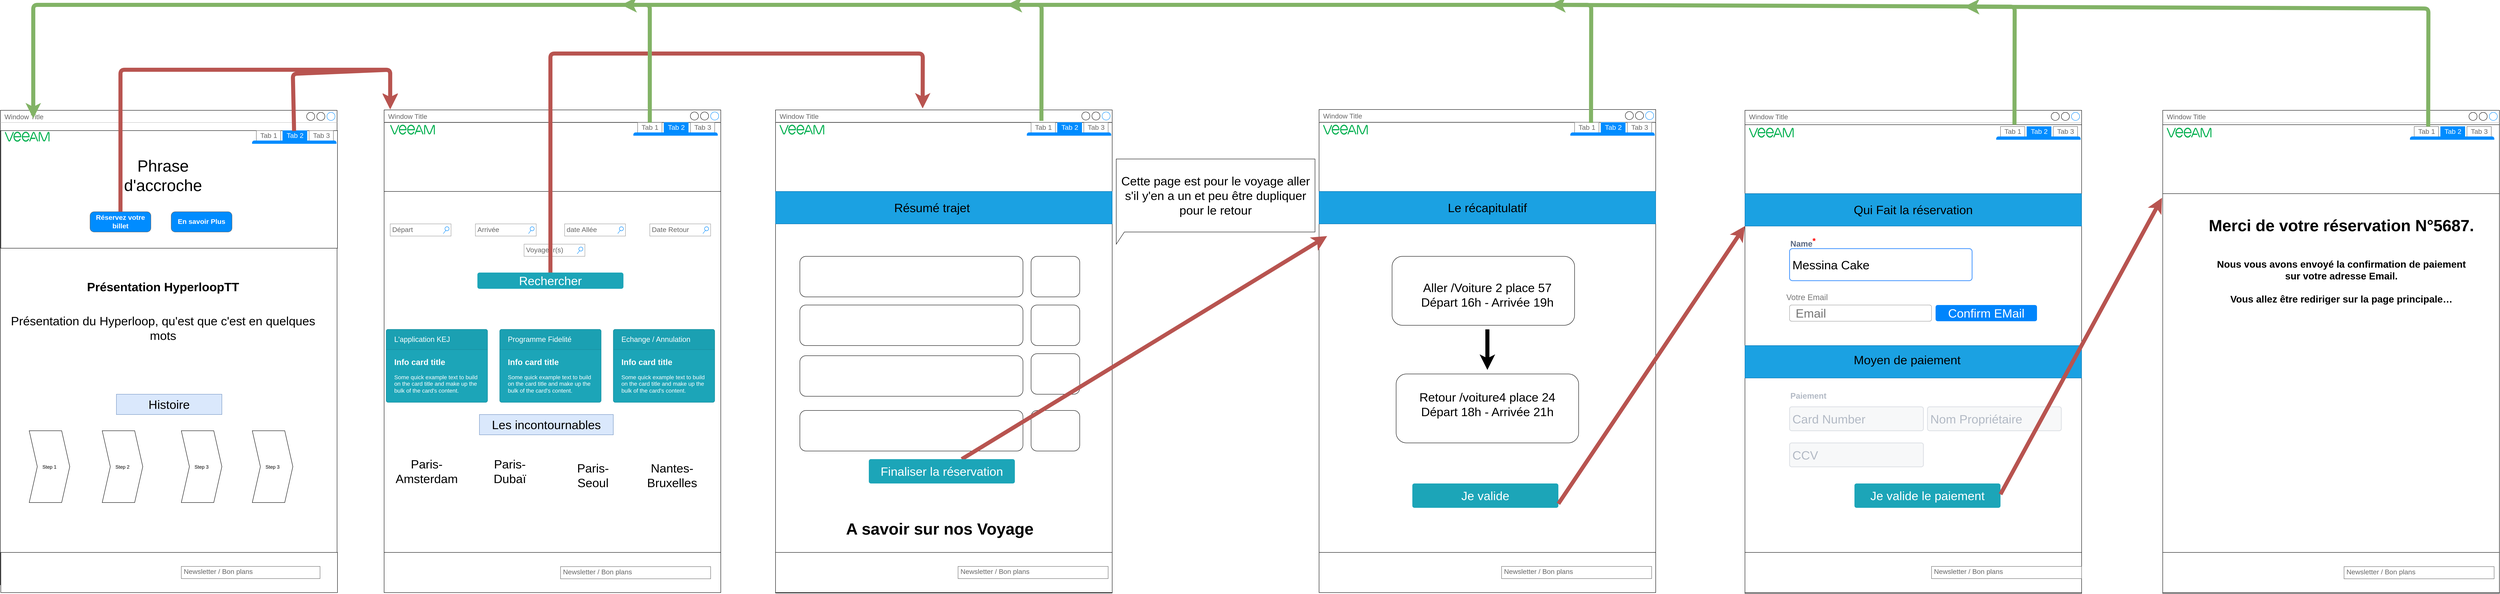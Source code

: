 <mxfile version="13.10.1" type="device"><diagram id="84_xP3DTl-zheBIsqeUl" name="Page-1"><mxGraphModel dx="3197" dy="2439" grid="1" gridSize="10" guides="1" tooltips="1" connect="1" arrows="1" fold="1" page="1" pageScale="1" pageWidth="827" pageHeight="1169" math="0" shadow="0"><root><mxCell id="0"/><mxCell id="1" parent="0"/><mxCell id="z4vaWCqCc_hR6UbN6SKx-65" value="Window Title" style="strokeWidth=1;shadow=0;dashed=0;align=center;html=1;shape=mxgraph.mockup.containers.window;align=left;verticalAlign=top;spacingLeft=8;strokeColor2=#008cff;strokeColor3=#c4c4c4;fontColor=#666666;mainText=;fontSize=17;labelBackgroundColor=none;" vertex="1" parent="1"><mxGeometry x="1910" y="-21" width="830" height="1191" as="geometry"/></mxCell><mxCell id="z4vaWCqCc_hR6UbN6SKx-24" value="Window Title" style="strokeWidth=1;shadow=0;dashed=0;align=center;html=1;shape=mxgraph.mockup.containers.window;align=left;verticalAlign=top;spacingLeft=8;strokeColor2=#008cff;strokeColor3=#c4c4c4;fontColor=#666666;mainText=;fontSize=17;labelBackgroundColor=none;" vertex="1" parent="1"><mxGeometry x="945" y="-21" width="830" height="1190" as="geometry"/></mxCell><mxCell id="z4vaWCqCc_hR6UbN6SKx-34" value="" style="rounded=0;whiteSpace=wrap;html=1;" vertex="1" parent="1"><mxGeometry x="945" y="10" width="830" height="170" as="geometry"/></mxCell><mxCell id="z4vaWCqCc_hR6UbN6SKx-1" value="Window Title" style="strokeWidth=1;shadow=0;dashed=0;align=center;html=1;shape=mxgraph.mockup.containers.window;align=left;verticalAlign=top;spacingLeft=8;strokeColor2=#008cff;strokeColor3=#c4c4c4;fontColor=#666666;mainText=;fontSize=17;labelBackgroundColor=none;" vertex="1" parent="1"><mxGeometry x="-1" y="-20" width="830" height="1170" as="geometry"/></mxCell><mxCell id="z4vaWCqCc_hR6UbN6SKx-8" value="" style="rounded=0;whiteSpace=wrap;html=1;" vertex="1" parent="1"><mxGeometry y="30" width="830" height="290" as="geometry"/></mxCell><mxCell id="z4vaWCqCc_hR6UbN6SKx-3" value="" style="strokeWidth=1;shadow=0;dashed=0;align=center;html=1;shape=mxgraph.mockup.containers.marginRect2;rectMarginTop=32;strokeColor=#666666;gradientColor=none;" vertex="1" parent="1"><mxGeometry x="620" y="30" width="207" height="30" as="geometry"/></mxCell><mxCell id="z4vaWCqCc_hR6UbN6SKx-4" value="Tab 1" style="strokeColor=inherit;fillColor=inherit;gradientColor=inherit;strokeWidth=1;shadow=0;dashed=0;align=center;html=1;shape=mxgraph.mockup.containers.rrect;rSize=0;fontSize=17;fontColor=#666666;gradientColor=none;" vertex="1" parent="z4vaWCqCc_hR6UbN6SKx-3"><mxGeometry width="60" height="25" relative="1" as="geometry"><mxPoint x="10" as="offset"/></mxGeometry></mxCell><mxCell id="z4vaWCqCc_hR6UbN6SKx-5" value="Tab 2" style="strokeWidth=1;shadow=0;dashed=0;align=center;html=1;shape=mxgraph.mockup.containers.rrect;rSize=0;fontSize=17;fontColor=#ffffff;strokeColor=#008cff;fillColor=#008cff;" vertex="1" parent="z4vaWCqCc_hR6UbN6SKx-3"><mxGeometry width="60" height="25" relative="1" as="geometry"><mxPoint x="75" as="offset"/></mxGeometry></mxCell><mxCell id="z4vaWCqCc_hR6UbN6SKx-6" value="Tab 3" style="strokeColor=inherit;fillColor=inherit;gradientColor=inherit;strokeWidth=1;shadow=0;dashed=0;align=center;html=1;shape=mxgraph.mockup.containers.rrect;rSize=0;fontSize=17;fontColor=#666666;gradientColor=none;" vertex="1" parent="z4vaWCqCc_hR6UbN6SKx-3"><mxGeometry width="60" height="25" relative="1" as="geometry"><mxPoint x="140" as="offset"/></mxGeometry></mxCell><mxCell id="z4vaWCqCc_hR6UbN6SKx-7" value="" style="strokeWidth=1;shadow=0;dashed=0;align=center;html=1;shape=mxgraph.mockup.containers.topButton;rSize=5;strokeColor=#008cff;fillColor=#008cff;gradientColor=none;resizeWidth=1;movable=0;deletable=1;" vertex="1" parent="z4vaWCqCc_hR6UbN6SKx-3"><mxGeometry width="207" height="7" relative="1" as="geometry"><mxPoint y="25" as="offset"/></mxGeometry></mxCell><mxCell id="z4vaWCqCc_hR6UbN6SKx-11" value="" style="pointerEvents=1;shadow=0;dashed=0;html=1;strokeColor=none;fillColor=#07B152;labelPosition=center;verticalLabelPosition=bottom;verticalAlign=top;align=center;outlineConnect=0;shape=mxgraph.veeam.veeam_logo;" vertex="1" parent="1"><mxGeometry x="10" y="32.7" width="110" height="24.6" as="geometry"/></mxCell><mxCell id="z4vaWCqCc_hR6UbN6SKx-12" value="En savoir Plus" style="strokeWidth=1;shadow=0;dashed=0;align=center;html=1;shape=mxgraph.mockup.buttons.button;strokeColor=#666666;fontColor=#ffffff;mainText=;buttonStyle=round;fontSize=17;fontStyle=1;fillColor=#008cff;whiteSpace=wrap;" vertex="1" parent="1"><mxGeometry x="420" y="230" width="150" height="50" as="geometry"/></mxCell><mxCell id="z4vaWCqCc_hR6UbN6SKx-13" value="Réservez votre billet" style="strokeWidth=1;shadow=0;dashed=0;align=center;html=1;shape=mxgraph.mockup.buttons.button;strokeColor=#666666;fontColor=#ffffff;mainText=;buttonStyle=round;fontSize=17;fontStyle=1;fillColor=#008cff;whiteSpace=wrap;" vertex="1" parent="1"><mxGeometry x="220" y="230" width="150" height="50" as="geometry"/></mxCell><mxCell id="z4vaWCqCc_hR6UbN6SKx-14" value="" style="rounded=0;whiteSpace=wrap;html=1;" vertex="1" parent="1"><mxGeometry y="1070" width="830" height="99" as="geometry"/></mxCell><mxCell id="z4vaWCqCc_hR6UbN6SKx-15" value="&lt;font style=&quot;font-size: 40px&quot;&gt;Phrase d'accroche&lt;/font&gt;" style="text;html=1;strokeColor=none;fillColor=none;align=center;verticalAlign=middle;whiteSpace=wrap;rounded=0;" vertex="1" parent="1"><mxGeometry x="240" y="90" width="320" height="100" as="geometry"/></mxCell><mxCell id="z4vaWCqCc_hR6UbN6SKx-19" value="Step 3" style="shape=step;perimeter=stepPerimeter;fixedSize=1;points=[];" vertex="1" parent="1"><mxGeometry x="445" y="770" width="100" height="177" as="geometry"/></mxCell><mxCell id="z4vaWCqCc_hR6UbN6SKx-21" value="Step 3" style="shape=step;perimeter=stepPerimeter;fixedSize=1;points=[];" vertex="1" parent="1"><mxGeometry x="620" y="770" width="100" height="177" as="geometry"/></mxCell><mxCell id="z4vaWCqCc_hR6UbN6SKx-17" value="Step 1" style="shape=step;perimeter=stepPerimeter;fixedSize=1;points=[];" vertex="1" parent="1"><mxGeometry x="70" y="770" width="100" height="177" as="geometry"/></mxCell><mxCell id="z4vaWCqCc_hR6UbN6SKx-18" value="Step 2" style="shape=step;perimeter=stepPerimeter;fixedSize=1;points=[];" vertex="1" parent="1"><mxGeometry x="250" y="770" width="100" height="177" as="geometry"/></mxCell><mxCell id="z4vaWCqCc_hR6UbN6SKx-22" value="Histoire" style="text;strokeColor=#6c8ebf;fillColor=#dae8fc;align=center;verticalAlign=top;spacingLeft=4;spacingRight=4;overflow=hidden;rotatable=0;points=[[0,0.5],[1,0.5]];portConstraint=eastwest;fontSize=30;" vertex="1" parent="1"><mxGeometry x="285" y="680" width="260" height="50" as="geometry"/></mxCell><mxCell id="z4vaWCqCc_hR6UbN6SKx-23" value="&lt;h1&gt;&lt;font style=&quot;font-size: 30px&quot;&gt;Présentation HyperloopTT&lt;/font&gt;&lt;/h1&gt;&lt;p&gt;Présentation du Hyperloop, qu'est que c'est en quelques mots&lt;/p&gt;" style="text;html=1;strokeColor=none;fillColor=none;spacing=5;spacingTop=-20;whiteSpace=wrap;overflow=hidden;rounded=0;fontSize=30;align=center;" vertex="1" parent="1"><mxGeometry x="10" y="340" width="780" height="360" as="geometry"/></mxCell><mxCell id="z4vaWCqCc_hR6UbN6SKx-25" value="" style="endArrow=classic;html=1;fontSize=30;fillColor=#f8cecc;strokeColor=#b85450;strokeWidth=10;exitX=0.467;exitY=0.04;exitDx=0;exitDy=0;exitPerimeter=0;" edge="1" parent="1" source="z4vaWCqCc_hR6UbN6SKx-5"><mxGeometry width="50" height="50" relative="1" as="geometry"><mxPoint x="970" y="540" as="sourcePoint"/><mxPoint x="960" y="-24" as="targetPoint"/><Array as="points"><mxPoint x="720" y="-110"/><mxPoint x="960" y="-120"/></Array></mxGeometry></mxCell><mxCell id="z4vaWCqCc_hR6UbN6SKx-26" value="" style="endArrow=classic;html=1;fontSize=30;fillColor=#f8cecc;strokeColor=#b85450;strokeWidth=10;" edge="1" parent="1" source="z4vaWCqCc_hR6UbN6SKx-13"><mxGeometry width="50" height="50" relative="1" as="geometry"><mxPoint x="670" y="40" as="sourcePoint"/><mxPoint x="960" y="-22" as="targetPoint"/><Array as="points"><mxPoint x="295" y="-120"/><mxPoint x="960" y="-120"/></Array></mxGeometry></mxCell><mxCell id="z4vaWCqCc_hR6UbN6SKx-27" value="" style="strokeWidth=1;shadow=0;dashed=0;align=center;html=1;shape=mxgraph.mockup.containers.marginRect2;rectMarginTop=32;strokeColor=#666666;gradientColor=none;" vertex="1" parent="1"><mxGeometry x="1560" y="10" width="207" height="30" as="geometry"/></mxCell><mxCell id="z4vaWCqCc_hR6UbN6SKx-28" value="Tab 1" style="strokeColor=inherit;fillColor=inherit;gradientColor=inherit;strokeWidth=1;shadow=0;dashed=0;align=center;html=1;shape=mxgraph.mockup.containers.rrect;rSize=0;fontSize=17;fontColor=#666666;gradientColor=none;" vertex="1" parent="z4vaWCqCc_hR6UbN6SKx-27"><mxGeometry width="60" height="25" relative="1" as="geometry"><mxPoint x="10" as="offset"/></mxGeometry></mxCell><mxCell id="z4vaWCqCc_hR6UbN6SKx-29" value="Tab 2" style="strokeWidth=1;shadow=0;dashed=0;align=center;html=1;shape=mxgraph.mockup.containers.rrect;rSize=0;fontSize=17;fontColor=#ffffff;strokeColor=#008cff;fillColor=#008cff;" vertex="1" parent="z4vaWCqCc_hR6UbN6SKx-27"><mxGeometry width="60" height="25" relative="1" as="geometry"><mxPoint x="75" as="offset"/></mxGeometry></mxCell><mxCell id="z4vaWCqCc_hR6UbN6SKx-30" value="Tab 3" style="strokeColor=inherit;fillColor=inherit;gradientColor=inherit;strokeWidth=1;shadow=0;dashed=0;align=center;html=1;shape=mxgraph.mockup.containers.rrect;rSize=0;fontSize=17;fontColor=#666666;gradientColor=none;" vertex="1" parent="z4vaWCqCc_hR6UbN6SKx-27"><mxGeometry width="60" height="25" relative="1" as="geometry"><mxPoint x="140" as="offset"/></mxGeometry></mxCell><mxCell id="z4vaWCqCc_hR6UbN6SKx-31" value="" style="strokeWidth=1;shadow=0;dashed=0;align=center;html=1;shape=mxgraph.mockup.containers.topButton;rSize=5;strokeColor=#008cff;fillColor=#008cff;gradientColor=none;resizeWidth=1;movable=0;deletable=1;" vertex="1" parent="z4vaWCqCc_hR6UbN6SKx-27"><mxGeometry width="207" height="7" relative="1" as="geometry"><mxPoint y="25" as="offset"/></mxGeometry></mxCell><mxCell id="z4vaWCqCc_hR6UbN6SKx-32" value="" style="pointerEvents=1;shadow=0;dashed=0;html=1;strokeColor=none;fillColor=#07B152;labelPosition=center;verticalLabelPosition=bottom;verticalAlign=top;align=center;outlineConnect=0;shape=mxgraph.veeam.veeam_logo;" vertex="1" parent="1"><mxGeometry x="960" y="15.4" width="110" height="24.6" as="geometry"/></mxCell><mxCell id="z4vaWCqCc_hR6UbN6SKx-33" value="Départ" style="strokeWidth=1;shadow=0;dashed=0;align=center;html=1;shape=mxgraph.mockup.forms.searchBox;strokeColor=#999999;mainText=;strokeColor2=#008cff;fontColor=#666666;fontSize=17;align=left;spacingLeft=3;" vertex="1" parent="1"><mxGeometry x="960" y="260" width="150" height="30" as="geometry"/></mxCell><mxCell id="z4vaWCqCc_hR6UbN6SKx-35" value="Arrivée" style="strokeWidth=1;shadow=0;dashed=0;align=center;html=1;shape=mxgraph.mockup.forms.searchBox;strokeColor=#999999;mainText=;strokeColor2=#008cff;fontColor=#666666;fontSize=17;align=left;spacingLeft=3;" vertex="1" parent="1"><mxGeometry x="1170" y="260" width="150" height="30" as="geometry"/></mxCell><mxCell id="z4vaWCqCc_hR6UbN6SKx-36" value="date Allée" style="strokeWidth=1;shadow=0;dashed=0;align=center;html=1;shape=mxgraph.mockup.forms.searchBox;strokeColor=#999999;mainText=;strokeColor2=#008cff;fontColor=#666666;fontSize=17;align=left;spacingLeft=3;" vertex="1" parent="1"><mxGeometry x="1390" y="260" width="150" height="30" as="geometry"/></mxCell><mxCell id="z4vaWCqCc_hR6UbN6SKx-38" value="Date Retour" style="strokeWidth=1;shadow=0;dashed=0;align=center;html=1;shape=mxgraph.mockup.forms.searchBox;strokeColor=#999999;mainText=;strokeColor2=#008cff;fontColor=#666666;fontSize=17;align=left;spacingLeft=3;" vertex="1" parent="1"><mxGeometry x="1600" y="260" width="150" height="30" as="geometry"/></mxCell><mxCell id="z4vaWCqCc_hR6UbN6SKx-40" value="&lt;font style=&quot;font-size: 30px&quot;&gt;Rechercher&lt;/font&gt;" style="html=1;shadow=0;dashed=0;shape=mxgraph.bootstrap.rrect;rSize=5;strokeColor=none;strokeWidth=1;fillColor=#1CA5B8;fontColor=#FFFFFF;whiteSpace=wrap;align=center;verticalAlign=middle;spacingLeft=0;fontStyle=0;fontSize=16;spacing=5;" vertex="1" parent="1"><mxGeometry x="1175" y="380" width="360" height="40" as="geometry"/></mxCell><mxCell id="z4vaWCqCc_hR6UbN6SKx-41" value="" style="rounded=0;whiteSpace=wrap;html=1;" vertex="1" parent="1"><mxGeometry x="945" y="1070" width="830" height="99" as="geometry"/></mxCell><mxCell id="z4vaWCqCc_hR6UbN6SKx-42" value="&lt;b&gt;&lt;font style=&quot;font-size: 20px&quot;&gt;Info card title&lt;/font&gt;&lt;/b&gt;&lt;br style=&quot;font-size: 14px&quot;&gt;&lt;br style=&quot;font-size: 14px&quot;&gt;Some quick example text to build on the card title and make up the bulk of the card's content." style="html=1;shadow=0;dashed=0;shape=mxgraph.bootstrap.rrect;rSize=5;strokeColor=#188C9C;html=1;whiteSpace=wrap;fillColor=#1CA5B8;fontColor=#ffffff;verticalAlign=bottom;align=left;spacing=20;spacingBottom=0;fontSize=14;" vertex="1" parent="1"><mxGeometry x="950" y="520" width="250" height="180" as="geometry"/></mxCell><mxCell id="z4vaWCqCc_hR6UbN6SKx-43" value="L'application KEJ" style="html=1;shadow=0;dashed=0;shape=mxgraph.bootstrap.topButton;rSize=5;perimeter=none;whiteSpace=wrap;fillColor=#1BA0B2;strokeColor=#188C9C;fontColor=#ffffff;resizeWidth=1;fontSize=18;align=left;spacing=20;" vertex="1" parent="z4vaWCqCc_hR6UbN6SKx-42"><mxGeometry width="250" height="50" relative="1" as="geometry"/></mxCell><mxCell id="z4vaWCqCc_hR6UbN6SKx-45" value="&lt;b&gt;&lt;font style=&quot;font-size: 20px&quot;&gt;Info card title&lt;/font&gt;&lt;/b&gt;&lt;br style=&quot;font-size: 14px&quot;&gt;&lt;br style=&quot;font-size: 14px&quot;&gt;Some quick example text to build on the card title and make up the bulk of the card's content." style="html=1;shadow=0;dashed=0;shape=mxgraph.bootstrap.rrect;rSize=5;strokeColor=#188C9C;html=1;whiteSpace=wrap;fillColor=#1CA5B8;fontColor=#ffffff;verticalAlign=bottom;align=left;spacing=20;spacingBottom=0;fontSize=14;" vertex="1" parent="1"><mxGeometry x="1230" y="520" width="250" height="180" as="geometry"/></mxCell><mxCell id="z4vaWCqCc_hR6UbN6SKx-46" value="Programme Fidelité" style="html=1;shadow=0;dashed=0;shape=mxgraph.bootstrap.topButton;rSize=5;perimeter=none;whiteSpace=wrap;fillColor=#1BA0B2;strokeColor=#188C9C;fontColor=#ffffff;resizeWidth=1;fontSize=18;align=left;spacing=20;" vertex="1" parent="z4vaWCqCc_hR6UbN6SKx-45"><mxGeometry width="250" height="50" relative="1" as="geometry"/></mxCell><mxCell id="z4vaWCqCc_hR6UbN6SKx-47" value="&lt;b&gt;&lt;font style=&quot;font-size: 20px&quot;&gt;Info card title&lt;/font&gt;&lt;/b&gt;&lt;br style=&quot;font-size: 14px&quot;&gt;&lt;br style=&quot;font-size: 14px&quot;&gt;Some quick example text to build on the card title and make up the bulk of the card's content." style="html=1;shadow=0;dashed=0;shape=mxgraph.bootstrap.rrect;rSize=5;strokeColor=#188C9C;html=1;whiteSpace=wrap;fillColor=#1CA5B8;fontColor=#ffffff;verticalAlign=bottom;align=left;spacing=20;spacingBottom=0;fontSize=14;" vertex="1" parent="1"><mxGeometry x="1510" y="520" width="250" height="180" as="geometry"/></mxCell><mxCell id="z4vaWCqCc_hR6UbN6SKx-48" value="Echange / Annulation" style="html=1;shadow=0;dashed=0;shape=mxgraph.bootstrap.topButton;rSize=5;perimeter=none;whiteSpace=wrap;fillColor=#1BA0B2;strokeColor=#188C9C;fontColor=#ffffff;resizeWidth=1;fontSize=18;align=left;spacing=20;" vertex="1" parent="z4vaWCqCc_hR6UbN6SKx-47"><mxGeometry width="250" height="50" relative="1" as="geometry"/></mxCell><mxCell id="z4vaWCqCc_hR6UbN6SKx-49" value="Voyageur(s)" style="strokeWidth=1;shadow=0;dashed=0;align=center;html=1;shape=mxgraph.mockup.forms.searchBox;strokeColor=#999999;mainText=;strokeColor2=#008cff;fontColor=#666666;fontSize=17;align=left;spacingLeft=3;" vertex="1" parent="1"><mxGeometry x="1290" y="310" width="150" height="30" as="geometry"/></mxCell><mxCell id="z4vaWCqCc_hR6UbN6SKx-50" value="Newsletter / Bon plans" style="strokeWidth=1;shadow=0;dashed=0;align=center;html=1;shape=mxgraph.mockup.text.textBox;fontColor=#666666;align=left;fontSize=17;spacingLeft=4;spacingTop=-3;strokeColor=#666666;mainText=" vertex="1" parent="1"><mxGeometry x="445" y="1104.5" width="342" height="30" as="geometry"/></mxCell><mxCell id="z4vaWCqCc_hR6UbN6SKx-52" value="Newsletter / Bon plans" style="strokeWidth=1;shadow=0;dashed=0;align=center;html=1;shape=mxgraph.mockup.text.textBox;fontColor=#666666;align=left;fontSize=17;spacingLeft=4;spacingTop=-3;strokeColor=#666666;mainText=" vertex="1" parent="1"><mxGeometry x="1380" y="1105" width="370" height="30" as="geometry"/></mxCell><mxCell id="z4vaWCqCc_hR6UbN6SKx-53" value="" style="shape=image;html=1;verticalAlign=top;verticalLabelPosition=bottom;labelBackgroundColor=#ffffff;imageAspect=0;aspect=fixed;image=https://cdn4.iconfinder.com/data/icons/5-o-clock-shades-icon-set-2/128/PixelKit_5-Oclock-Shades-Icon-Set__0003_15.png;fontSize=30;align=center;" vertex="1" parent="1"><mxGeometry x="970" y="808" width="168" height="168" as="geometry"/></mxCell><mxCell id="z4vaWCqCc_hR6UbN6SKx-54" value="" style="shape=image;html=1;verticalAlign=top;verticalLabelPosition=bottom;labelBackgroundColor=#ffffff;imageAspect=0;aspect=fixed;image=https://cdn4.iconfinder.com/data/icons/5-o-clock-shades-icon-set-2/128/PixelKit_5-Oclock-Shades-Icon-Set__0003_15.png;fontSize=30;align=center;" vertex="1" parent="1"><mxGeometry x="1170" y="810" width="170" height="170" as="geometry"/></mxCell><mxCell id="z4vaWCqCc_hR6UbN6SKx-55" value="" style="shape=image;html=1;verticalAlign=top;verticalLabelPosition=bottom;labelBackgroundColor=#ffffff;imageAspect=0;aspect=fixed;image=https://cdn4.iconfinder.com/data/icons/5-o-clock-shades-icon-set-2/128/PixelKit_5-Oclock-Shades-Icon-Set__0003_15.png;fontSize=30;align=center;" vertex="1" parent="1"><mxGeometry x="1370" y="810" width="170" height="170" as="geometry"/></mxCell><mxCell id="z4vaWCqCc_hR6UbN6SKx-56" value="" style="shape=image;html=1;verticalAlign=top;verticalLabelPosition=bottom;labelBackgroundColor=#ffffff;imageAspect=0;aspect=fixed;image=https://cdn4.iconfinder.com/data/icons/5-o-clock-shades-icon-set-2/128/PixelKit_5-Oclock-Shades-Icon-Set__0003_15.png;fontSize=30;align=center;" vertex="1" parent="1"><mxGeometry x="1570" y="810" width="170" height="170" as="geometry"/></mxCell><mxCell id="z4vaWCqCc_hR6UbN6SKx-57" value="Les incontournables" style="text;strokeColor=#6c8ebf;fillColor=#dae8fc;align=center;verticalAlign=top;spacingLeft=4;spacingRight=4;overflow=hidden;rotatable=0;points=[[0,0.5],[1,0.5]];portConstraint=eastwest;fontSize=30;" vertex="1" parent="1"><mxGeometry x="1180" y="730" width="330" height="50" as="geometry"/></mxCell><mxCell id="z4vaWCqCc_hR6UbN6SKx-58" value="Paris-Amsterdam" style="text;html=1;strokeColor=none;fillColor=none;align=center;verticalAlign=middle;whiteSpace=wrap;rounded=0;fontSize=30;" vertex="1" parent="1"><mxGeometry x="1030" y="860" width="40" height="20" as="geometry"/></mxCell><mxCell id="z4vaWCqCc_hR6UbN6SKx-59" value="Paris-Dubaï" style="text;html=1;strokeColor=none;fillColor=none;align=center;verticalAlign=middle;whiteSpace=wrap;rounded=0;fontSize=30;" vertex="1" parent="1"><mxGeometry x="1235" y="860" width="40" height="20" as="geometry"/></mxCell><mxCell id="z4vaWCqCc_hR6UbN6SKx-60" value="Nantes-Bruxelles" style="text;html=1;strokeColor=none;fillColor=none;align=center;verticalAlign=middle;whiteSpace=wrap;rounded=0;fontSize=30;" vertex="1" parent="1"><mxGeometry x="1635" y="870" width="40" height="20" as="geometry"/></mxCell><mxCell id="z4vaWCqCc_hR6UbN6SKx-64" value="Paris-Seoul" style="text;html=1;strokeColor=none;fillColor=none;align=center;verticalAlign=middle;whiteSpace=wrap;rounded=0;fontSize=30;" vertex="1" parent="1"><mxGeometry x="1440" y="870" width="40" height="20" as="geometry"/></mxCell><mxCell id="z4vaWCqCc_hR6UbN6SKx-66" value="" style="rounded=0;whiteSpace=wrap;html=1;" vertex="1" parent="1"><mxGeometry x="1910" y="1070" width="830" height="99" as="geometry"/></mxCell><mxCell id="z4vaWCqCc_hR6UbN6SKx-67" value="Newsletter / Bon plans" style="strokeWidth=1;shadow=0;dashed=0;align=center;html=1;shape=mxgraph.mockup.text.textBox;fontColor=#666666;align=left;fontSize=17;spacingLeft=4;spacingTop=-3;strokeColor=#666666;mainText=" vertex="1" parent="1"><mxGeometry x="2360" y="1104.5" width="370" height="30" as="geometry"/></mxCell><mxCell id="z4vaWCqCc_hR6UbN6SKx-68" value="" style="rounded=0;whiteSpace=wrap;html=1;" vertex="1" parent="1"><mxGeometry x="1910" y="10" width="830" height="170" as="geometry"/></mxCell><mxCell id="z4vaWCqCc_hR6UbN6SKx-69" value="" style="strokeWidth=1;shadow=0;dashed=0;align=center;html=1;shape=mxgraph.mockup.containers.marginRect2;rectMarginTop=32;strokeColor=#666666;gradientColor=none;" vertex="1" parent="1"><mxGeometry x="2530" y="10" width="207" height="30" as="geometry"/></mxCell><mxCell id="z4vaWCqCc_hR6UbN6SKx-70" value="Tab 1" style="strokeColor=inherit;fillColor=inherit;gradientColor=inherit;strokeWidth=1;shadow=0;dashed=0;align=center;html=1;shape=mxgraph.mockup.containers.rrect;rSize=0;fontSize=17;fontColor=#666666;gradientColor=none;" vertex="1" parent="z4vaWCqCc_hR6UbN6SKx-69"><mxGeometry width="60" height="25" relative="1" as="geometry"><mxPoint x="10" as="offset"/></mxGeometry></mxCell><mxCell id="z4vaWCqCc_hR6UbN6SKx-71" value="Tab 2" style="strokeWidth=1;shadow=0;dashed=0;align=center;html=1;shape=mxgraph.mockup.containers.rrect;rSize=0;fontSize=17;fontColor=#ffffff;strokeColor=#008cff;fillColor=#008cff;" vertex="1" parent="z4vaWCqCc_hR6UbN6SKx-69"><mxGeometry width="60" height="25" relative="1" as="geometry"><mxPoint x="75" as="offset"/></mxGeometry></mxCell><mxCell id="z4vaWCqCc_hR6UbN6SKx-72" value="Tab 3" style="strokeColor=inherit;fillColor=inherit;gradientColor=inherit;strokeWidth=1;shadow=0;dashed=0;align=center;html=1;shape=mxgraph.mockup.containers.rrect;rSize=0;fontSize=17;fontColor=#666666;gradientColor=none;" vertex="1" parent="z4vaWCqCc_hR6UbN6SKx-69"><mxGeometry width="60" height="25" relative="1" as="geometry"><mxPoint x="140" as="offset"/></mxGeometry></mxCell><mxCell id="z4vaWCqCc_hR6UbN6SKx-73" value="" style="strokeWidth=1;shadow=0;dashed=0;align=center;html=1;shape=mxgraph.mockup.containers.topButton;rSize=5;strokeColor=#008cff;fillColor=#008cff;gradientColor=none;resizeWidth=1;movable=0;deletable=1;" vertex="1" parent="z4vaWCqCc_hR6UbN6SKx-69"><mxGeometry width="207" height="7" relative="1" as="geometry"><mxPoint y="25" as="offset"/></mxGeometry></mxCell><mxCell id="z4vaWCqCc_hR6UbN6SKx-74" value="" style="pointerEvents=1;shadow=0;dashed=0;html=1;strokeColor=none;fillColor=#07B152;labelPosition=center;verticalLabelPosition=bottom;verticalAlign=top;align=center;outlineConnect=0;shape=mxgraph.veeam.veeam_logo;" vertex="1" parent="1"><mxGeometry x="1920" y="15.4" width="110" height="24.6" as="geometry"/></mxCell><mxCell id="z4vaWCqCc_hR6UbN6SKx-75" value="" style="endArrow=classic;html=1;strokeWidth=10;fontSize=30;entryX=0.437;entryY=-0.003;entryDx=0;entryDy=0;entryPerimeter=0;fillColor=#f8cecc;strokeColor=#b85450;" edge="1" parent="1" source="z4vaWCqCc_hR6UbN6SKx-40" target="z4vaWCqCc_hR6UbN6SKx-65"><mxGeometry width="50" height="50" relative="1" as="geometry"><mxPoint x="1750" y="-90" as="sourcePoint"/><mxPoint x="1800" y="-140" as="targetPoint"/><Array as="points"><mxPoint x="1355" y="-160"/><mxPoint x="2273" y="-160"/></Array></mxGeometry></mxCell><mxCell id="z4vaWCqCc_hR6UbN6SKx-76" value="" style="rounded=0;whiteSpace=wrap;html=1;fillColor=#1ba1e2;strokeColor=#006EAF;fontColor=#ffffff;" vertex="1" parent="1"><mxGeometry x="1910" y="180" width="830" height="80" as="geometry"/></mxCell><mxCell id="z4vaWCqCc_hR6UbN6SKx-77" value="Résumé trajet&amp;nbsp;" style="text;html=1;strokeColor=none;fillColor=none;align=center;verticalAlign=middle;whiteSpace=wrap;rounded=0;fontSize=30;" vertex="1" parent="1"><mxGeometry x="2050" y="210" width="500" height="20" as="geometry"/></mxCell><mxCell id="z4vaWCqCc_hR6UbN6SKx-78" value="" style="rounded=1;whiteSpace=wrap;html=1;fontSize=30;align=center;" vertex="1" parent="1"><mxGeometry x="1970" y="340" width="550" height="100" as="geometry"/></mxCell><mxCell id="z4vaWCqCc_hR6UbN6SKx-79" value="" style="rounded=1;whiteSpace=wrap;html=1;fontSize=30;align=center;" vertex="1" parent="1"><mxGeometry x="1970" y="460" width="550" height="100" as="geometry"/></mxCell><mxCell id="z4vaWCqCc_hR6UbN6SKx-80" value="" style="rounded=1;whiteSpace=wrap;html=1;fontSize=30;align=center;" vertex="1" parent="1"><mxGeometry x="1970" y="585" width="550" height="100" as="geometry"/></mxCell><mxCell id="z4vaWCqCc_hR6UbN6SKx-81" value="" style="rounded=1;whiteSpace=wrap;html=1;fontSize=30;align=center;" vertex="1" parent="1"><mxGeometry x="1970" y="720" width="550" height="100" as="geometry"/></mxCell><mxCell id="z4vaWCqCc_hR6UbN6SKx-82" value="" style="rounded=1;whiteSpace=wrap;html=1;fontSize=30;align=center;" vertex="1" parent="1"><mxGeometry x="2540" y="340" width="120" height="100" as="geometry"/></mxCell><mxCell id="z4vaWCqCc_hR6UbN6SKx-83" value="" style="rounded=1;whiteSpace=wrap;html=1;fontSize=30;align=center;" vertex="1" parent="1"><mxGeometry x="2540" y="460" width="120" height="100" as="geometry"/></mxCell><mxCell id="z4vaWCqCc_hR6UbN6SKx-84" value="" style="rounded=1;whiteSpace=wrap;html=1;fontSize=30;align=center;" vertex="1" parent="1"><mxGeometry x="2540" y="580" width="120" height="100" as="geometry"/></mxCell><mxCell id="z4vaWCqCc_hR6UbN6SKx-85" value="" style="rounded=1;whiteSpace=wrap;html=1;fontSize=30;align=center;" vertex="1" parent="1"><mxGeometry x="2540" y="720" width="120" height="100" as="geometry"/></mxCell><mxCell id="z4vaWCqCc_hR6UbN6SKx-86" value="&lt;h1&gt;&lt;font style=&quot;font-size: 40px&quot;&gt;A savoir sur nos Voyage&lt;/font&gt;&lt;/h1&gt;" style="text;html=1;strokeColor=none;fillColor=none;spacing=5;spacingTop=-20;whiteSpace=wrap;overflow=hidden;rounded=0;fontSize=30;align=center;" vertex="1" parent="1"><mxGeometry x="1970" y="940" width="690" height="170" as="geometry"/></mxCell><mxCell id="z4vaWCqCc_hR6UbN6SKx-88" value="Cette page est pour le voyage aller s'il y'en a un et peu être dupliquer pour le retour" style="shape=callout;whiteSpace=wrap;html=1;perimeter=calloutPerimeter;fontSize=30;align=center;position2=0;size=30;position=0;" vertex="1" parent="1"><mxGeometry x="2750" y="100" width="490" height="210" as="geometry"/></mxCell><mxCell id="z4vaWCqCc_hR6UbN6SKx-89" value="Window Title" style="strokeWidth=1;shadow=0;dashed=0;align=center;html=1;shape=mxgraph.mockup.containers.window;align=left;verticalAlign=top;spacingLeft=8;strokeColor2=#008cff;strokeColor3=#c4c4c4;fontColor=#666666;mainText=;fontSize=17;labelBackgroundColor=none;" vertex="1" parent="1"><mxGeometry x="3250" y="-22" width="830" height="1191" as="geometry"/></mxCell><mxCell id="z4vaWCqCc_hR6UbN6SKx-90" value="" style="rounded=0;whiteSpace=wrap;html=1;" vertex="1" parent="1"><mxGeometry x="3250" y="10" width="830" height="170" as="geometry"/></mxCell><mxCell id="z4vaWCqCc_hR6UbN6SKx-91" value="v&lt;span style=&quot;color: rgba(0 , 0 , 0 , 0) ; font-family: monospace ; font-size: 0px&quot;&gt;%3CmxGraphModel%3E%3Croot%3E%3CmxCell%20id%3D%220%22%2F%3E%3CmxCell%20id%3D%221%22%20parent%3D%220%22%2F%3E%3CmxCell%20id%3D%222%22%20value%3D%22%22%20style%3D%22strokeWidth%3D1%3Bshadow%3D0%3Bdashed%3D0%3Balign%3Dcenter%3Bhtml%3D1%3Bshape%3Dmxgraph.mockup.containers.marginRect2%3BrectMarginTop%3D32%3BstrokeColor%3D%23666666%3BgradientColor%3Dnone%3B%22%20vertex%3D%221%22%20parent%3D%221%22%3E%3CmxGeometry%20x%3D%223870%22%20y%3D%2210%22%20width%3D%22207%22%20height%3D%2230%22%20as%3D%22geometry%22%2F%3E%3C%2FmxCell%3E%3CmxCell%20id%3D%223%22%20value%3D%22Tab%201%22%20style%3D%22strokeColor%3Dinherit%3BfillColor%3Dinherit%3BgradientColor%3Dinherit%3BstrokeWidth%3D1%3Bshadow%3D0%3Bdashed%3D0%3Balign%3Dcenter%3Bhtml%3D1%3Bshape%3Dmxgraph.mockup.containers.rrect%3BrSize%3D0%3BfontSize%3D17%3BfontColor%3D%23666666%3BgradientColor%3Dnone%3B%22%20vertex%3D%221%22%20parent%3D%222%22%3E%3CmxGeometry%20width%3D%2260%22%20height%3D%2225%22%20relative%3D%221%22%20as%3D%22geometry%22%3E%3CmxPoint%20x%3D%2210%22%20as%3D%22offset%22%2F%3E%3C%2FmxGeometry%3E%3C%2FmxCell%3E%3CmxCell%20id%3D%224%22%20value%3D%22Tab%202%22%20style%3D%22strokeWidth%3D1%3Bshadow%3D0%3Bdashed%3D0%3Balign%3Dcenter%3Bhtml%3D1%3Bshape%3Dmxgraph.mockup.containers.rrect%3BrSize%3D0%3BfontSize%3D17%3BfontColor%3D%23ffffff%3BstrokeColor%3D%23008cff%3BfillColor%3D%23008cff%3B%22%20vertex%3D%221%22%20parent%3D%222%22%3E%3CmxGeometry%20width%3D%2260%22%20height%3D%2225%22%20relative%3D%221%22%20as%3D%22geometry%22%3E%3CmxPoint%20x%3D%2275%22%20as%3D%22offset%22%2F%3E%3C%2FmxGeometry%3E%3C%2FmxCell%3E%3CmxCell%20id%3D%225%22%20value%3D%22Tab%203%22%20style%3D%22strokeColor%3Dinherit%3BfillColor%3Dinherit%3BgradientColor%3Dinherit%3BstrokeWidth%3D1%3Bshadow%3D0%3Bdashed%3D0%3Balign%3Dcenter%3Bhtml%3D1%3Bshape%3Dmxgraph.mockup.containers.rrect%3BrSize%3D0%3BfontSize%3D17%3BfontColor%3D%23666666%3BgradientColor%3Dnone%3B%22%20vertex%3D%221%22%20parent%3D%222%22%3E%3CmxGeometry%20width%3D%2260%22%20height%3D%2225%22%20relative%3D%221%22%20as%3D%22geometry%22%3E%3CmxPoint%20x%3D%22140%22%20as%3D%22offset%22%2F%3E%3C%2FmxGeometry%3E%3C%2FmxCell%3E%3CmxCell%20id%3D%226%22%20value%3D%22%22%20style%3D%22strokeWidth%3D1%3Bshadow%3D0%3Bdashed%3D0%3Balign%3Dcenter%3Bhtml%3D1%3Bshape%3Dmxgraph.mockup.containers.topButton%3BrSize%3D5%3BstrokeColor%3D%23008cff%3BfillColor%3D%23008cff%3BgradientColor%3Dnone%3BresizeWidth%3D1%3Bmovable%3D0%3Bdeletable%3D1%3B%22%20vertex%3D%221%22%20parent%3D%222%22%3E%3CmxGeometry%20width%3D%22207%22%20height%3D%227%22%20relative%3D%221%22%20as%3D%22geometry%22%3E%3CmxPoint%20y%3D%2225%22%20as%3D%22offset%22%2F%3E%3C%2FmxGeometry%3E%3C%2FmxCell%3E%3C%2Froot%3E%3C%2FmxGraphModel%3E&lt;/span&gt;&lt;span style=&quot;color: rgba(0 , 0 , 0 , 0) ; font-family: monospace ; font-size: 0px&quot;&gt;%3CmxGraphModel%3E%3Croot%3E%3CmxCell%20id%3D%220%22%2F%3E%3CmxCell%20id%3D%221%22%20parent%3D%220%22%2F%3E%3CmxCell%20id%3D%222%22%20value%3D%22%22%20style%3D%22strokeWidth%3D1%3Bshadow%3D0%3Bdashed%3D0%3Balign%3Dcenter%3Bhtml%3D1%3Bshape%3Dmxgraph.mockup.containers.marginRect2%3BrectMarginTop%3D32%3BstrokeColor%3D%23666666%3BgradientColor%3Dnone%3B%22%20vertex%3D%221%22%20parent%3D%221%22%3E%3CmxGeometry%20x%3D%223870%22%20y%3D%2210%22%20width%3D%22207%22%20height%3D%2230%22%20as%3D%22geometry%22%2F%3E%3C%2FmxCell%3E%3CmxCell%20id%3D%223%22%20value%3D%22Tab%201%22%20style%3D%22strokeColor%3Dinherit%3BfillColor%3Dinherit%3BgradientColor%3Dinherit%3BstrokeWidth%3D1%3Bshadow%3D0%3Bdashed%3D0%3Balign%3Dcenter%3Bhtml%3D1%3Bshape%3Dmxgraph.mockup.containers.rrect%3BrSize%3D0%3BfontSize%3D17%3BfontColor%3D%23666666%3BgradientColor%3Dnone%3B%22%20vertex%3D%221%22%20parent%3D%222%22%3E%3CmxGeometry%20width%3D%2260%22%20height%3D%2225%22%20relative%3D%221%22%20as%3D%22geometry%22%3E%3CmxPoint%20x%3D%2210%22%20as%3D%22offset%22%2F%3E%3C%2FmxGeometry%3E%3C%2FmxCell%3E%3CmxCell%20id%3D%224%22%20value%3D%22Tab%202%22%20style%3D%22strokeWidth%3D1%3Bshadow%3D0%3Bdashed%3D0%3Balign%3Dcenter%3Bhtml%3D1%3Bshape%3Dmxgraph.mockup.containers.rrect%3BrSize%3D0%3BfontSize%3D17%3BfontColor%3D%23ffffff%3BstrokeColor%3D%23008cff%3BfillColor%3D%23008cff%3B%22%20vertex%3D%221%22%20parent%3D%222%22%3E%3CmxGeometry%20width%3D%2260%22%20height%3D%2225%22%20relative%3D%221%22%20as%3D%22geometry%22%3E%3CmxPoint%20x%3D%2275%22%20as%3D%22offset%22%2F%3E%3C%2FmxGeometry%3E%3C%2FmxCell%3E%3CmxCell%20id%3D%225%22%20value%3D%22Tab%203%22%20style%3D%22strokeColor%3Dinherit%3BfillColor%3Dinherit%3BgradientColor%3Dinherit%3BstrokeWidth%3D1%3Bshadow%3D0%3Bdashed%3D0%3Balign%3Dcenter%3Bhtml%3D1%3Bshape%3Dmxgraph.mockup.containers.rrect%3BrSize%3D0%3BfontSize%3D17%3BfontColor%3D%23666666%3BgradientColor%3Dnone%3B%22%20vertex%3D%221%22%20parent%3D%222%22%3E%3CmxGeometry%20width%3D%2260%22%20height%3D%2225%22%20relative%3D%221%22%20as%3D%22geometry%22%3E%3CmxPoint%20x%3D%22140%22%20as%3D%22offset%22%2F%3E%3C%2FmxGeometry%3E%3C%2FmxCell%3E%3CmxCell%20id%3D%226%22%20value%3D%22%22%20style%3D%22strokeWidth%3D1%3Bshadow%3D0%3Bdashed%3D0%3Balign%3Dcenter%3Bhtml%3D1%3Bshape%3Dmxgraph.mockup.containers.topButton%3BrSize%3D5%3BstrokeColor%3D%23008cff%3BfillColor%3D%23008cff%3BgradientColor%3Dnone%3BresizeWidth%3D1%3Bmovable%3D0%3Bdeletable%3D1%3B%22%20vertex%3D%221%22%20parent%3D%222%22%3E%3CmxGeometry%20width%3D%22207%22%20height%3D%227%22%20relative%3D%221%22%20as%3D%22geometry%22%3E%3CmxPoint%20y%3D%2225%22%20as%3D%22offset%22%2F%3E%3C%2FmxGeometry%3E%3C%2FmxCell%3E%3C%2Froot%3E%3C%2FmxGraphModel%3E&lt;/span&gt;&lt;span style=&quot;color: rgba(0 , 0 , 0 , 0) ; font-family: monospace ; font-size: 0px&quot;&gt;%3CmxGraphModel%3E%3Croot%3E%3CmxCell%20id%3D%220%22%2F%3E%3CmxCell%20id%3D%221%22%20parent%3D%220%22%2F%3E%3CmxCell%20id%3D%222%22%20value%3D%22%22%20style%3D%22strokeWidth%3D1%3Bshadow%3D0%3Bdashed%3D0%3Balign%3Dcenter%3Bhtml%3D1%3Bshape%3Dmxgraph.mockup.containers.marginRect2%3BrectMarginTop%3D32%3BstrokeColor%3D%23666666%3BgradientColor%3Dnone%3B%22%20vertex%3D%221%22%20parent%3D%221%22%3E%3CmxGeometry%20x%3D%223870%22%20y%3D%2210%22%20width%3D%22207%22%20height%3D%2230%22%20as%3D%22geometry%22%2F%3E%3C%2FmxCell%3E%3CmxCell%20id%3D%223%22%20value%3D%22Tab%201%22%20style%3D%22strokeColor%3Dinherit%3BfillColor%3Dinherit%3BgradientColor%3Dinherit%3BstrokeWidth%3D1%3Bshadow%3D0%3Bdashed%3D0%3Balign%3Dcenter%3Bhtml%3D1%3Bshape%3Dmxgraph.mockup.containers.rrect%3BrSize%3D0%3BfontSize%3D17%3BfontColor%3D%23666666%3BgradientColor%3Dnone%3B%22%20vertex%3D%221%22%20parent%3D%222%22%3E%3CmxGeometry%20width%3D%2260%22%20height%3D%2225%22%20relative%3D%221%22%20as%3D%22geometry%22%3E%3CmxPoint%20x%3D%2210%22%20as%3D%22offset%22%2F%3E%3C%2FmxGeometry%3E%3C%2FmxCell%3E%3CmxCell%20id%3D%224%22%20value%3D%22Tab%202%22%20style%3D%22strokeWidth%3D1%3Bshadow%3D0%3Bdashed%3D0%3Balign%3Dcenter%3Bhtml%3D1%3Bshape%3Dmxgraph.mockup.containers.rrect%3BrSize%3D0%3BfontSize%3D17%3BfontColor%3D%23ffffff%3BstrokeColor%3D%23008cff%3BfillColor%3D%23008cff%3B%22%20vertex%3D%221%22%20parent%3D%222%22%3E%3CmxGeometry%20width%3D%2260%22%20height%3D%2225%22%20relative%3D%221%22%20as%3D%22geometry%22%3E%3CmxPoint%20x%3D%2275%22%20as%3D%22offset%22%2F%3E%3C%2FmxGeometry%3E%3C%2FmxCell%3E%3CmxCell%20id%3D%225%22%20value%3D%22Tab%203%22%20style%3D%22strokeColor%3Dinherit%3BfillColor%3Dinherit%3BgradientColor%3Dinherit%3BstrokeWidth%3D1%3Bshadow%3D0%3Bdashed%3D0%3Balign%3Dcenter%3Bhtml%3D1%3Bshape%3Dmxgraph.mockup.containers.rrect%3BrSize%3D0%3BfontSize%3D17%3BfontColor%3D%23666666%3BgradientColor%3Dnone%3B%22%20vertex%3D%221%22%20parent%3D%222%22%3E%3CmxGeometry%20width%3D%2260%22%20height%3D%2225%22%20relative%3D%221%22%20as%3D%22geometry%22%3E%3CmxPoint%20x%3D%22140%22%20as%3D%22offset%22%2F%3E%3C%2FmxGeometry%3E%3C%2FmxCell%3E%3CmxCell%20id%3D%226%22%20value%3D%22%22%20style%3D%22strokeWidth%3D1%3Bshadow%3D0%3Bdashed%3D0%3Balign%3Dcenter%3Bhtml%3D1%3Bshape%3Dmxgraph.mockup.containers.topButton%3BrSize%3D5%3BstrokeColor%3D%23008cff%3BfillColor%3D%23008cff%3BgradientColor%3Dnone%3BresizeWidth%3D1%3Bmovable%3D0%3Bdeletable%3D1%3B%22%20vertex%3D%221%22%20parent%3D%222%22%3E%3CmxGeometry%20width%3D%22207%22%20height%3D%227%22%20relative%3D%221%22%20as%3D%22geometry%22%3E%3CmxPoint%20y%3D%2225%22%20as%3D%22offset%22%2F%3E%3C%2FmxGeometry%3E%3C%2FmxCell%3E%3C%2Froot%3E%3C%2FmxGraphModel%3E&lt;/span&gt;" style="strokeWidth=1;shadow=0;dashed=0;align=center;html=1;shape=mxgraph.mockup.containers.marginRect2;rectMarginTop=32;strokeColor=#666666;gradientColor=none;" vertex="1" parent="1"><mxGeometry x="3870" y="10" width="207" height="30" as="geometry"/></mxCell><mxCell id="z4vaWCqCc_hR6UbN6SKx-92" value="Tab 1" style="strokeColor=inherit;fillColor=inherit;gradientColor=inherit;strokeWidth=1;shadow=0;dashed=0;align=center;html=1;shape=mxgraph.mockup.containers.rrect;rSize=0;fontSize=17;fontColor=#666666;gradientColor=none;" vertex="1" parent="z4vaWCqCc_hR6UbN6SKx-91"><mxGeometry width="60" height="25" relative="1" as="geometry"><mxPoint x="10" as="offset"/></mxGeometry></mxCell><mxCell id="z4vaWCqCc_hR6UbN6SKx-93" value="Tab 2" style="strokeWidth=1;shadow=0;dashed=0;align=center;html=1;shape=mxgraph.mockup.containers.rrect;rSize=0;fontSize=17;fontColor=#ffffff;strokeColor=#008cff;fillColor=#008cff;" vertex="1" parent="z4vaWCqCc_hR6UbN6SKx-91"><mxGeometry width="60" height="25" relative="1" as="geometry"><mxPoint x="75" as="offset"/></mxGeometry></mxCell><mxCell id="z4vaWCqCc_hR6UbN6SKx-94" value="Tab 3" style="strokeColor=inherit;fillColor=inherit;gradientColor=inherit;strokeWidth=1;shadow=0;dashed=0;align=center;html=1;shape=mxgraph.mockup.containers.rrect;rSize=0;fontSize=17;fontColor=#666666;gradientColor=none;" vertex="1" parent="z4vaWCqCc_hR6UbN6SKx-91"><mxGeometry width="60" height="25" relative="1" as="geometry"><mxPoint x="140" as="offset"/></mxGeometry></mxCell><mxCell id="z4vaWCqCc_hR6UbN6SKx-95" value="" style="strokeWidth=1;shadow=0;dashed=0;align=center;html=1;shape=mxgraph.mockup.containers.topButton;rSize=5;strokeColor=#008cff;fillColor=#008cff;gradientColor=none;resizeWidth=1;movable=0;deletable=1;" vertex="1" parent="z4vaWCqCc_hR6UbN6SKx-91"><mxGeometry width="207" height="7" relative="1" as="geometry"><mxPoint y="25" as="offset"/></mxGeometry></mxCell><mxCell id="z4vaWCqCc_hR6UbN6SKx-96" value="" style="pointerEvents=1;shadow=0;dashed=0;html=1;strokeColor=none;fillColor=#07B152;labelPosition=center;verticalLabelPosition=bottom;verticalAlign=top;align=center;outlineConnect=0;shape=mxgraph.veeam.veeam_logo;" vertex="1" parent="1"><mxGeometry x="3260" y="15.4" width="110" height="24.6" as="geometry"/></mxCell><mxCell id="z4vaWCqCc_hR6UbN6SKx-97" value="" style="rounded=0;whiteSpace=wrap;html=1;" vertex="1" parent="1"><mxGeometry x="3250" y="1070" width="830" height="99" as="geometry"/></mxCell><mxCell id="z4vaWCqCc_hR6UbN6SKx-98" value="Newsletter / Bon plans" style="strokeWidth=1;shadow=0;dashed=0;align=center;html=1;shape=mxgraph.mockup.text.textBox;fontColor=#666666;align=left;fontSize=17;spacingLeft=4;spacingTop=-3;strokeColor=#666666;mainText=" vertex="1" parent="1"><mxGeometry x="3700" y="1104.5" width="370" height="30" as="geometry"/></mxCell><mxCell id="z4vaWCqCc_hR6UbN6SKx-99" value="" style="endArrow=classic;html=1;strokeWidth=10;fontSize=30;entryX=0.024;entryY=0.262;entryDx=0;entryDy=0;entryPerimeter=0;fillColor=#f8cecc;strokeColor=#b85450;" edge="1" parent="1" source="z4vaWCqCc_hR6UbN6SKx-112" target="z4vaWCqCc_hR6UbN6SKx-89"><mxGeometry width="50" height="50" relative="1" as="geometry"><mxPoint x="2660" y="410" as="sourcePoint"/><mxPoint x="2710" y="360" as="targetPoint"/></mxGeometry></mxCell><mxCell id="z4vaWCqCc_hR6UbN6SKx-100" value="&lt;font style=&quot;font-size: 30px&quot;&gt;Je valide&lt;/font&gt;" style="html=1;shadow=0;dashed=0;shape=mxgraph.bootstrap.rrect;rSize=5;strokeColor=none;strokeWidth=1;fillColor=#1CA5B8;fontColor=#FFFFFF;whiteSpace=wrap;align=center;verticalAlign=middle;spacingLeft=0;fontStyle=0;fontSize=16;spacing=5;" vertex="1" parent="1"><mxGeometry x="3480" y="900" width="360" height="60" as="geometry"/></mxCell><mxCell id="z4vaWCqCc_hR6UbN6SKx-101" value="" style="endArrow=classic;html=1;strokeWidth=10;fontSize=30;fillColor=#d5e8d4;strokeColor=#82b366;" edge="1" parent="1" source="z4vaWCqCc_hR6UbN6SKx-28"><mxGeometry width="50" height="50" relative="1" as="geometry"><mxPoint x="1720" y="630" as="sourcePoint"/><mxPoint x="80" as="targetPoint"/><Array as="points"><mxPoint x="1600" y="-280"/><mxPoint x="80" y="-280"/></Array></mxGeometry></mxCell><mxCell id="z4vaWCqCc_hR6UbN6SKx-102" value="" style="endArrow=classic;html=1;strokeWidth=10;fontSize=30;exitX=0.425;exitY=-0.16;exitDx=0;exitDy=0;exitPerimeter=0;fillColor=#d5e8d4;strokeColor=#82b366;" edge="1" parent="1" source="z4vaWCqCc_hR6UbN6SKx-70"><mxGeometry width="50" height="50" relative="1" as="geometry"><mxPoint x="2550" y="10" as="sourcePoint"/><mxPoint x="1530" y="-280" as="targetPoint"/><Array as="points"><mxPoint x="2566" y="-280"/></Array></mxGeometry></mxCell><mxCell id="z4vaWCqCc_hR6UbN6SKx-103" value="" style="endArrow=classic;html=1;strokeWidth=10;fontSize=30;exitX=0.675;exitY=0.04;exitDx=0;exitDy=0;exitPerimeter=0;fillColor=#d5e8d4;strokeColor=#82b366;" edge="1" parent="1" source="z4vaWCqCc_hR6UbN6SKx-92"><mxGeometry width="50" height="50" relative="1" as="geometry"><mxPoint x="3880" y="20" as="sourcePoint"/><mxPoint x="2480" y="-280" as="targetPoint"/><Array as="points"><mxPoint x="3921" y="-280"/></Array></mxGeometry></mxCell><mxCell id="z4vaWCqCc_hR6UbN6SKx-104" value="" style="rounded=0;whiteSpace=wrap;html=1;fillColor=#1ba1e2;strokeColor=#006EAF;fontColor=#ffffff;" vertex="1" parent="1"><mxGeometry x="3250" y="180" width="830" height="80" as="geometry"/></mxCell><mxCell id="z4vaWCqCc_hR6UbN6SKx-105" value="Le récapitulatif" style="text;html=1;strokeColor=none;fillColor=none;align=center;verticalAlign=middle;whiteSpace=wrap;rounded=0;fontSize=30;" vertex="1" parent="1"><mxGeometry x="3415" y="210" width="500" height="20" as="geometry"/></mxCell><mxCell id="z4vaWCqCc_hR6UbN6SKx-106" value="" style="rounded=1;whiteSpace=wrap;html=1;fontSize=30;align=center;" vertex="1" parent="1"><mxGeometry x="3430" y="340" width="450" height="170" as="geometry"/></mxCell><mxCell id="z4vaWCqCc_hR6UbN6SKx-107" value="" style="rounded=1;whiteSpace=wrap;html=1;fontSize=30;align=center;" vertex="1" parent="1"><mxGeometry x="3440" y="630" width="450" height="170" as="geometry"/></mxCell><mxCell id="z4vaWCqCc_hR6UbN6SKx-110" style="edgeStyle=orthogonalEdgeStyle;rounded=0;orthogonalLoop=1;jettySize=auto;html=1;entryX=0.5;entryY=0;entryDx=0;entryDy=0;strokeWidth=10;fontSize=30;" edge="1" parent="1" source="z4vaWCqCc_hR6UbN6SKx-108" target="z4vaWCqCc_hR6UbN6SKx-109"><mxGeometry relative="1" as="geometry"/></mxCell><mxCell id="z4vaWCqCc_hR6UbN6SKx-108" value="Aller /Voiture 2 place 57&lt;br&gt;Départ 16h - Arrivée 19h" style="text;html=1;strokeColor=none;fillColor=none;align=center;verticalAlign=middle;whiteSpace=wrap;rounded=0;fontSize=30;" vertex="1" parent="1"><mxGeometry x="3440" y="350" width="450" height="170" as="geometry"/></mxCell><mxCell id="z4vaWCqCc_hR6UbN6SKx-109" value="Retour /voiture4 place 24&lt;br&gt;Départ 18h - Arrivée 21h" style="text;html=1;strokeColor=none;fillColor=none;align=center;verticalAlign=middle;whiteSpace=wrap;rounded=0;fontSize=30;" vertex="1" parent="1"><mxGeometry x="3440" y="620" width="450" height="170" as="geometry"/></mxCell><mxCell id="z4vaWCqCc_hR6UbN6SKx-112" value="&lt;font style=&quot;font-size: 30px&quot;&gt;Finaliser la réservation&lt;/font&gt;" style="html=1;shadow=0;dashed=0;shape=mxgraph.bootstrap.rrect;rSize=5;strokeColor=none;strokeWidth=1;fillColor=#1CA5B8;fontColor=#FFFFFF;whiteSpace=wrap;align=center;verticalAlign=middle;spacingLeft=0;fontStyle=0;fontSize=16;spacing=5;" vertex="1" parent="1"><mxGeometry x="2140" y="840" width="360" height="60" as="geometry"/></mxCell><mxCell id="z4vaWCqCc_hR6UbN6SKx-113" value="Window Title" style="strokeWidth=1;shadow=0;dashed=0;align=center;html=1;shape=mxgraph.mockup.containers.window;align=left;verticalAlign=top;spacingLeft=8;strokeColor2=#008cff;strokeColor3=#c4c4c4;fontColor=#666666;mainText=;fontSize=17;labelBackgroundColor=none;" vertex="1" parent="1"><mxGeometry x="4300" y="-20" width="830" height="1191" as="geometry"/></mxCell><mxCell id="z4vaWCqCc_hR6UbN6SKx-114" value="" style="rounded=0;whiteSpace=wrap;html=1;" vertex="1" parent="1"><mxGeometry x="4300" y="1070" width="830" height="99" as="geometry"/></mxCell><mxCell id="z4vaWCqCc_hR6UbN6SKx-115" value="Newsletter / Bon plans" style="strokeWidth=1;shadow=0;dashed=0;align=center;html=1;shape=mxgraph.mockup.text.textBox;fontColor=#666666;align=left;fontSize=17;spacingLeft=4;spacingTop=-3;strokeColor=#666666;mainText=" vertex="1" parent="1"><mxGeometry x="4760" y="1104.5" width="370" height="30" as="geometry"/></mxCell><mxCell id="z4vaWCqCc_hR6UbN6SKx-116" value="" style="rounded=0;whiteSpace=wrap;html=1;" vertex="1" parent="1"><mxGeometry x="4300" y="15.4" width="830" height="170" as="geometry"/></mxCell><mxCell id="z4vaWCqCc_hR6UbN6SKx-118" value="v&lt;span style=&quot;color: rgba(0 , 0 , 0 , 0) ; font-family: monospace ; font-size: 0px&quot;&gt;%3CmxGraphModel%3E%3Croot%3E%3CmxCell%20id%3D%220%22%2F%3E%3CmxCell%20id%3D%221%22%20parent%3D%220%22%2F%3E%3CmxCell%20id%3D%222%22%20value%3D%22%22%20style%3D%22strokeWidth%3D1%3Bshadow%3D0%3Bdashed%3D0%3Balign%3Dcenter%3Bhtml%3D1%3Bshape%3Dmxgraph.mockup.containers.marginRect2%3BrectMarginTop%3D32%3BstrokeColor%3D%23666666%3BgradientColor%3Dnone%3B%22%20vertex%3D%221%22%20parent%3D%221%22%3E%3CmxGeometry%20x%3D%223870%22%20y%3D%2210%22%20width%3D%22207%22%20height%3D%2230%22%20as%3D%22geometry%22%2F%3E%3C%2FmxCell%3E%3CmxCell%20id%3D%223%22%20value%3D%22Tab%201%22%20style%3D%22strokeColor%3Dinherit%3BfillColor%3Dinherit%3BgradientColor%3Dinherit%3BstrokeWidth%3D1%3Bshadow%3D0%3Bdashed%3D0%3Balign%3Dcenter%3Bhtml%3D1%3Bshape%3Dmxgraph.mockup.containers.rrect%3BrSize%3D0%3BfontSize%3D17%3BfontColor%3D%23666666%3BgradientColor%3Dnone%3B%22%20vertex%3D%221%22%20parent%3D%222%22%3E%3CmxGeometry%20width%3D%2260%22%20height%3D%2225%22%20relative%3D%221%22%20as%3D%22geometry%22%3E%3CmxPoint%20x%3D%2210%22%20as%3D%22offset%22%2F%3E%3C%2FmxGeometry%3E%3C%2FmxCell%3E%3CmxCell%20id%3D%224%22%20value%3D%22Tab%202%22%20style%3D%22strokeWidth%3D1%3Bshadow%3D0%3Bdashed%3D0%3Balign%3Dcenter%3Bhtml%3D1%3Bshape%3Dmxgraph.mockup.containers.rrect%3BrSize%3D0%3BfontSize%3D17%3BfontColor%3D%23ffffff%3BstrokeColor%3D%23008cff%3BfillColor%3D%23008cff%3B%22%20vertex%3D%221%22%20parent%3D%222%22%3E%3CmxGeometry%20width%3D%2260%22%20height%3D%2225%22%20relative%3D%221%22%20as%3D%22geometry%22%3E%3CmxPoint%20x%3D%2275%22%20as%3D%22offset%22%2F%3E%3C%2FmxGeometry%3E%3C%2FmxCell%3E%3CmxCell%20id%3D%225%22%20value%3D%22Tab%203%22%20style%3D%22strokeColor%3Dinherit%3BfillColor%3Dinherit%3BgradientColor%3Dinherit%3BstrokeWidth%3D1%3Bshadow%3D0%3Bdashed%3D0%3Balign%3Dcenter%3Bhtml%3D1%3Bshape%3Dmxgraph.mockup.containers.rrect%3BrSize%3D0%3BfontSize%3D17%3BfontColor%3D%23666666%3BgradientColor%3Dnone%3B%22%20vertex%3D%221%22%20parent%3D%222%22%3E%3CmxGeometry%20width%3D%2260%22%20height%3D%2225%22%20relative%3D%221%22%20as%3D%22geometry%22%3E%3CmxPoint%20x%3D%22140%22%20as%3D%22offset%22%2F%3E%3C%2FmxGeometry%3E%3C%2FmxCell%3E%3CmxCell%20id%3D%226%22%20value%3D%22%22%20style%3D%22strokeWidth%3D1%3Bshadow%3D0%3Bdashed%3D0%3Balign%3Dcenter%3Bhtml%3D1%3Bshape%3Dmxgraph.mockup.containers.topButton%3BrSize%3D5%3BstrokeColor%3D%23008cff%3BfillColor%3D%23008cff%3BgradientColor%3Dnone%3BresizeWidth%3D1%3Bmovable%3D0%3Bdeletable%3D1%3B%22%20vertex%3D%221%22%20parent%3D%222%22%3E%3CmxGeometry%20width%3D%22207%22%20height%3D%227%22%20relative%3D%221%22%20as%3D%22geometry%22%3E%3CmxPoint%20y%3D%2225%22%20as%3D%22offset%22%2F%3E%3C%2FmxGeometry%3E%3C%2FmxCell%3E%3C%2Froot%3E%3C%2FmxGraphModel%3E&lt;/span&gt;&lt;span style=&quot;color: rgba(0 , 0 , 0 , 0) ; font-family: monospace ; font-size: 0px&quot;&gt;%3CmxGraphModel%3E%3Croot%3E%3CmxCell%20id%3D%220%22%2F%3E%3CmxCell%20id%3D%221%22%20parent%3D%220%22%2F%3E%3CmxCell%20id%3D%222%22%20value%3D%22%22%20style%3D%22strokeWidth%3D1%3Bshadow%3D0%3Bdashed%3D0%3Balign%3Dcenter%3Bhtml%3D1%3Bshape%3Dmxgraph.mockup.containers.marginRect2%3BrectMarginTop%3D32%3BstrokeColor%3D%23666666%3BgradientColor%3Dnone%3B%22%20vertex%3D%221%22%20parent%3D%221%22%3E%3CmxGeometry%20x%3D%223870%22%20y%3D%2210%22%20width%3D%22207%22%20height%3D%2230%22%20as%3D%22geometry%22%2F%3E%3C%2FmxCell%3E%3CmxCell%20id%3D%223%22%20value%3D%22Tab%201%22%20style%3D%22strokeColor%3Dinherit%3BfillColor%3Dinherit%3BgradientColor%3Dinherit%3BstrokeWidth%3D1%3Bshadow%3D0%3Bdashed%3D0%3Balign%3Dcenter%3Bhtml%3D1%3Bshape%3Dmxgraph.mockup.containers.rrect%3BrSize%3D0%3BfontSize%3D17%3BfontColor%3D%23666666%3BgradientColor%3Dnone%3B%22%20vertex%3D%221%22%20parent%3D%222%22%3E%3CmxGeometry%20width%3D%2260%22%20height%3D%2225%22%20relative%3D%221%22%20as%3D%22geometry%22%3E%3CmxPoint%20x%3D%2210%22%20as%3D%22offset%22%2F%3E%3C%2FmxGeometry%3E%3C%2FmxCell%3E%3CmxCell%20id%3D%224%22%20value%3D%22Tab%202%22%20style%3D%22strokeWidth%3D1%3Bshadow%3D0%3Bdashed%3D0%3Balign%3Dcenter%3Bhtml%3D1%3Bshape%3Dmxgraph.mockup.containers.rrect%3BrSize%3D0%3BfontSize%3D17%3BfontColor%3D%23ffffff%3BstrokeColor%3D%23008cff%3BfillColor%3D%23008cff%3B%22%20vertex%3D%221%22%20parent%3D%222%22%3E%3CmxGeometry%20width%3D%2260%22%20height%3D%2225%22%20relative%3D%221%22%20as%3D%22geometry%22%3E%3CmxPoint%20x%3D%2275%22%20as%3D%22offset%22%2F%3E%3C%2FmxGeometry%3E%3C%2FmxCell%3E%3CmxCell%20id%3D%225%22%20value%3D%22Tab%203%22%20style%3D%22strokeColor%3Dinherit%3BfillColor%3Dinherit%3BgradientColor%3Dinherit%3BstrokeWidth%3D1%3Bshadow%3D0%3Bdashed%3D0%3Balign%3Dcenter%3Bhtml%3D1%3Bshape%3Dmxgraph.mockup.containers.rrect%3BrSize%3D0%3BfontSize%3D17%3BfontColor%3D%23666666%3BgradientColor%3Dnone%3B%22%20vertex%3D%221%22%20parent%3D%222%22%3E%3CmxGeometry%20width%3D%2260%22%20height%3D%2225%22%20relative%3D%221%22%20as%3D%22geometry%22%3E%3CmxPoint%20x%3D%22140%22%20as%3D%22offset%22%2F%3E%3C%2FmxGeometry%3E%3C%2FmxCell%3E%3CmxCell%20id%3D%226%22%20value%3D%22%22%20style%3D%22strokeWidth%3D1%3Bshadow%3D0%3Bdashed%3D0%3Balign%3Dcenter%3Bhtml%3D1%3Bshape%3Dmxgraph.mockup.containers.topButton%3BrSize%3D5%3BstrokeColor%3D%23008cff%3BfillColor%3D%23008cff%3BgradientColor%3Dnone%3BresizeWidth%3D1%3Bmovable%3D0%3Bdeletable%3D1%3B%22%20vertex%3D%221%22%20parent%3D%222%22%3E%3CmxGeometry%20width%3D%22207%22%20height%3D%227%22%20relative%3D%221%22%20as%3D%22geometry%22%3E%3CmxPoint%20y%3D%2225%22%20as%3D%22offset%22%2F%3E%3C%2FmxGeometry%3E%3C%2FmxCell%3E%3C%2Froot%3E%3C%2FmxGraphModel%3E&lt;/span&gt;&lt;span style=&quot;color: rgba(0 , 0 , 0 , 0) ; font-family: monospace ; font-size: 0px&quot;&gt;%3CmxGraphModel%3E%3Croot%3E%3CmxCell%20id%3D%220%22%2F%3E%3CmxCell%20id%3D%221%22%20parent%3D%220%22%2F%3E%3CmxCell%20id%3D%222%22%20value%3D%22%22%20style%3D%22strokeWidth%3D1%3Bshadow%3D0%3Bdashed%3D0%3Balign%3Dcenter%3Bhtml%3D1%3Bshape%3Dmxgraph.mockup.containers.marginRect2%3BrectMarginTop%3D32%3BstrokeColor%3D%23666666%3BgradientColor%3Dnone%3B%22%20vertex%3D%221%22%20parent%3D%221%22%3E%3CmxGeometry%20x%3D%223870%22%20y%3D%2210%22%20width%3D%22207%22%20height%3D%2230%22%20as%3D%22geometry%22%2F%3E%3C%2FmxCell%3E%3CmxCell%20id%3D%223%22%20value%3D%22Tab%201%22%20style%3D%22strokeColor%3Dinherit%3BfillColor%3Dinherit%3BgradientColor%3Dinherit%3BstrokeWidth%3D1%3Bshadow%3D0%3Bdashed%3D0%3Balign%3Dcenter%3Bhtml%3D1%3Bshape%3Dmxgraph.mockup.containers.rrect%3BrSize%3D0%3BfontSize%3D17%3BfontColor%3D%23666666%3BgradientColor%3Dnone%3B%22%20vertex%3D%221%22%20parent%3D%222%22%3E%3CmxGeometry%20width%3D%2260%22%20height%3D%2225%22%20relative%3D%221%22%20as%3D%22geometry%22%3E%3CmxPoint%20x%3D%2210%22%20as%3D%22offset%22%2F%3E%3C%2FmxGeometry%3E%3C%2FmxCell%3E%3CmxCell%20id%3D%224%22%20value%3D%22Tab%202%22%20style%3D%22strokeWidth%3D1%3Bshadow%3D0%3Bdashed%3D0%3Balign%3Dcenter%3Bhtml%3D1%3Bshape%3Dmxgraph.mockup.containers.rrect%3BrSize%3D0%3BfontSize%3D17%3BfontColor%3D%23ffffff%3BstrokeColor%3D%23008cff%3BfillColor%3D%23008cff%3B%22%20vertex%3D%221%22%20parent%3D%222%22%3E%3CmxGeometry%20width%3D%2260%22%20height%3D%2225%22%20relative%3D%221%22%20as%3D%22geometry%22%3E%3CmxPoint%20x%3D%2275%22%20as%3D%22offset%22%2F%3E%3C%2FmxGeometry%3E%3C%2FmxCell%3E%3CmxCell%20id%3D%225%22%20value%3D%22Tab%203%22%20style%3D%22strokeColor%3Dinherit%3BfillColor%3Dinherit%3BgradientColor%3Dinherit%3BstrokeWidth%3D1%3Bshadow%3D0%3Bdashed%3D0%3Balign%3Dcenter%3Bhtml%3D1%3Bshape%3Dmxgraph.mockup.containers.rrect%3BrSize%3D0%3BfontSize%3D17%3BfontColor%3D%23666666%3BgradientColor%3Dnone%3B%22%20vertex%3D%221%22%20parent%3D%222%22%3E%3CmxGeometry%20width%3D%2260%22%20height%3D%2225%22%20relative%3D%221%22%20as%3D%22geometry%22%3E%3CmxPoint%20x%3D%22140%22%20as%3D%22offset%22%2F%3E%3C%2FmxGeometry%3E%3C%2FmxCell%3E%3CmxCell%20id%3D%226%22%20value%3D%22%22%20style%3D%22strokeWidth%3D1%3Bshadow%3D0%3Bdashed%3D0%3Balign%3Dcenter%3Bhtml%3D1%3Bshape%3Dmxgraph.mockup.containers.topButton%3BrSize%3D5%3BstrokeColor%3D%23008cff%3BfillColor%3D%23008cff%3BgradientColor%3Dnone%3BresizeWidth%3D1%3Bmovable%3D0%3Bdeletable%3D1%3B%22%20vertex%3D%221%22%20parent%3D%222%22%3E%3CmxGeometry%20width%3D%22207%22%20height%3D%227%22%20relative%3D%221%22%20as%3D%22geometry%22%3E%3CmxPoint%20y%3D%2225%22%20as%3D%22offset%22%2F%3E%3C%2FmxGeometry%3E%3C%2FmxCell%3E%3C%2Froot%3E%3C%2FmxGraphModel%3E&lt;/span&gt;" style="strokeWidth=1;shadow=0;dashed=0;align=center;html=1;shape=mxgraph.mockup.containers.marginRect2;rectMarginTop=32;strokeColor=#666666;gradientColor=none;" vertex="1" parent="1"><mxGeometry x="4920" y="20" width="207" height="30" as="geometry"/></mxCell><mxCell id="z4vaWCqCc_hR6UbN6SKx-119" value="Tab 1" style="strokeColor=inherit;fillColor=inherit;gradientColor=inherit;strokeWidth=1;shadow=0;dashed=0;align=center;html=1;shape=mxgraph.mockup.containers.rrect;rSize=0;fontSize=17;fontColor=#666666;gradientColor=none;" vertex="1" parent="z4vaWCqCc_hR6UbN6SKx-118"><mxGeometry width="60" height="25" relative="1" as="geometry"><mxPoint x="10" as="offset"/></mxGeometry></mxCell><mxCell id="z4vaWCqCc_hR6UbN6SKx-120" value="Tab 2" style="strokeWidth=1;shadow=0;dashed=0;align=center;html=1;shape=mxgraph.mockup.containers.rrect;rSize=0;fontSize=17;fontColor=#ffffff;strokeColor=#008cff;fillColor=#008cff;" vertex="1" parent="z4vaWCqCc_hR6UbN6SKx-118"><mxGeometry width="60" height="25" relative="1" as="geometry"><mxPoint x="75" as="offset"/></mxGeometry></mxCell><mxCell id="z4vaWCqCc_hR6UbN6SKx-121" value="Tab 3" style="strokeColor=inherit;fillColor=inherit;gradientColor=inherit;strokeWidth=1;shadow=0;dashed=0;align=center;html=1;shape=mxgraph.mockup.containers.rrect;rSize=0;fontSize=17;fontColor=#666666;gradientColor=none;" vertex="1" parent="z4vaWCqCc_hR6UbN6SKx-118"><mxGeometry width="60" height="25" relative="1" as="geometry"><mxPoint x="140" as="offset"/></mxGeometry></mxCell><mxCell id="z4vaWCqCc_hR6UbN6SKx-122" value="" style="strokeWidth=1;shadow=0;dashed=0;align=center;html=1;shape=mxgraph.mockup.containers.topButton;rSize=5;strokeColor=#008cff;fillColor=#008cff;gradientColor=none;resizeWidth=1;movable=0;deletable=1;" vertex="1" parent="z4vaWCqCc_hR6UbN6SKx-118"><mxGeometry width="207" height="7" relative="1" as="geometry"><mxPoint y="25" as="offset"/></mxGeometry></mxCell><mxCell id="z4vaWCqCc_hR6UbN6SKx-123" value="" style="pointerEvents=1;shadow=0;dashed=0;html=1;strokeColor=none;fillColor=#07B152;labelPosition=center;verticalLabelPosition=bottom;verticalAlign=top;align=center;outlineConnect=0;shape=mxgraph.veeam.veeam_logo;" vertex="1" parent="1"><mxGeometry x="4310" y="22.7" width="110" height="24.6" as="geometry"/></mxCell><mxCell id="z4vaWCqCc_hR6UbN6SKx-124" value="&lt;font style=&quot;font-size: 20px&quot;&gt;Name&lt;sup&gt;&lt;font color=&quot;#ff0000&quot; style=&quot;font-size: 20px&quot;&gt;*&lt;/font&gt;&lt;/sup&gt;&lt;/font&gt;" style="fillColor=none;strokeColor=none;html=1;fontSize=11;fontStyle=0;align=left;fontColor=#596780;fontStyle=1;fontSize=11" vertex="1" parent="1"><mxGeometry x="4410" y="290" width="240" height="30" as="geometry"/></mxCell><mxCell id="z4vaWCqCc_hR6UbN6SKx-125" value="&lt;font style=&quot;font-size: 30px&quot;&gt;Messina Cake&lt;/font&gt;" style="rounded=1;arcSize=9;align=left;spacingLeft=5;strokeColor=#4C9AFF;html=1;strokeWidth=2;fontSize=12" vertex="1" parent="1"><mxGeometry x="4410" y="321" width="450" height="79" as="geometry"/></mxCell><mxCell id="z4vaWCqCc_hR6UbN6SKx-126" value="Votre Email" style="strokeColor=none;fillColor=none;fontColor=#777777;whiteSpace=wrap;align=left;verticalAlign=middle;fontStyle=0;fontSize=20;" vertex="1" parent="1"><mxGeometry x="4400" y="420" width="200" height="40" as="geometry"/></mxCell><mxCell id="z4vaWCqCc_hR6UbN6SKx-127" value="&lt;font style=&quot;font-size: 30px&quot;&gt;Email&lt;/font&gt;" style="html=1;shadow=0;dashed=0;shape=mxgraph.bootstrap.rrect;rSize=5;strokeColor=#999999;fillColor=#ffffff;fontColor=#777777;whiteSpace=wrap;align=left;verticalAlign=middle;fontStyle=0;fontSize=14;spacing=15;" vertex="1" parent="1"><mxGeometry x="4410" y="460" width="350" height="40" as="geometry"/></mxCell><mxCell id="z4vaWCqCc_hR6UbN6SKx-128" value="&lt;font style=&quot;font-size: 30px&quot;&gt;Confirm EMail&lt;/font&gt;" style="html=1;shadow=0;dashed=0;shape=mxgraph.bootstrap.rrect;rSize=5;strokeColor=none;fillColor=#0085FC;fontColor=#ffffff;whiteSpace=wrap;align=center;verticalAlign=middle;fontStyle=0;fontSize=14;spacing=14;" vertex="1" parent="1"><mxGeometry x="4770" y="460" width="250" height="40" as="geometry"/></mxCell><mxCell id="z4vaWCqCc_hR6UbN6SKx-129" value="&lt;font style=&quot;font-size: 20px&quot;&gt;Paiement&lt;/font&gt;" style="fillColor=none;strokeColor=none;html=1;fontSize=11;fontStyle=0;align=left;fontColor=#B3BAC5;fontStyle=1;fontSize=11" vertex="1" parent="1"><mxGeometry x="4410" y="660" width="240" height="46" as="geometry"/></mxCell><mxCell id="z4vaWCqCc_hR6UbN6SKx-130" value="&lt;font style=&quot;font-size: 30px&quot;&gt;Card Number&lt;/font&gt;" style="rounded=1;arcSize=9;fillColor=#F7F8F9;align=left;spacingLeft=5;strokeColor=#DEE1E6;html=1;strokeWidth=2;fontColor=#B3BAC5;fontSize=12" vertex="1" parent="1"><mxGeometry x="4410" y="711" width="330" height="59" as="geometry"/></mxCell><mxCell id="z4vaWCqCc_hR6UbN6SKx-131" value="&lt;span style=&quot;font-size: 30px&quot;&gt;Nom Propriétaire&lt;/span&gt;" style="rounded=1;arcSize=9;fillColor=#F7F8F9;align=left;spacingLeft=5;strokeColor=#DEE1E6;html=1;strokeWidth=2;fontColor=#B3BAC5;fontSize=12" vertex="1" parent="1"><mxGeometry x="4750" y="711" width="330" height="59" as="geometry"/></mxCell><mxCell id="z4vaWCqCc_hR6UbN6SKx-132" value="&lt;font style=&quot;font-size: 30px&quot;&gt;CCV&lt;/font&gt;" style="rounded=1;arcSize=9;fillColor=#F7F8F9;align=left;spacingLeft=5;strokeColor=#DEE1E6;html=1;strokeWidth=2;fontColor=#B3BAC5;fontSize=12" vertex="1" parent="1"><mxGeometry x="4410" y="800" width="330" height="59" as="geometry"/></mxCell><mxCell id="z4vaWCqCc_hR6UbN6SKx-133" value="&lt;font style=&quot;font-size: 30px&quot;&gt;Je valide le paiement&lt;/font&gt;" style="html=1;shadow=0;dashed=0;shape=mxgraph.bootstrap.rrect;rSize=5;strokeColor=none;strokeWidth=1;fillColor=#1CA5B8;fontColor=#FFFFFF;whiteSpace=wrap;align=center;verticalAlign=middle;spacingLeft=0;fontStyle=0;fontSize=16;spacing=5;" vertex="1" parent="1"><mxGeometry x="4570" y="900" width="360" height="60" as="geometry"/></mxCell><mxCell id="z4vaWCqCc_hR6UbN6SKx-134" value="" style="rounded=0;whiteSpace=wrap;html=1;fillColor=#1ba1e2;strokeColor=#006EAF;fontColor=#ffffff;" vertex="1" parent="1"><mxGeometry x="4300" y="185.4" width="830" height="80" as="geometry"/></mxCell><mxCell id="z4vaWCqCc_hR6UbN6SKx-135" value="" style="rounded=0;whiteSpace=wrap;html=1;fillColor=#1ba1e2;strokeColor=#006EAF;fontColor=#ffffff;" vertex="1" parent="1"><mxGeometry x="4300" y="560" width="830" height="80" as="geometry"/></mxCell><mxCell id="z4vaWCqCc_hR6UbN6SKx-136" value="Qui Fait la réservation" style="text;html=1;strokeColor=none;fillColor=none;align=center;verticalAlign=middle;whiteSpace=wrap;rounded=0;fontSize=30;" vertex="1" parent="1"><mxGeometry x="4465" y="215.4" width="500" height="20" as="geometry"/></mxCell><mxCell id="z4vaWCqCc_hR6UbN6SKx-137" value="Moyen de paiement" style="text;html=1;strokeColor=none;fillColor=none;align=center;verticalAlign=middle;whiteSpace=wrap;rounded=0;fontSize=30;" vertex="1" parent="1"><mxGeometry x="4450" y="585" width="500" height="20" as="geometry"/></mxCell><mxCell id="z4vaWCqCc_hR6UbN6SKx-138" value="Window Title" style="strokeWidth=1;shadow=0;dashed=0;align=center;html=1;shape=mxgraph.mockup.containers.window;align=left;verticalAlign=top;spacingLeft=8;strokeColor2=#008cff;strokeColor3=#c4c4c4;fontColor=#666666;mainText=;fontSize=17;labelBackgroundColor=none;" vertex="1" parent="1"><mxGeometry x="5330" y="-20" width="830" height="1191" as="geometry"/></mxCell><mxCell id="z4vaWCqCc_hR6UbN6SKx-139" value="" style="rounded=0;whiteSpace=wrap;html=1;" vertex="1" parent="1"><mxGeometry x="5330" y="15.4" width="830" height="170" as="geometry"/></mxCell><mxCell id="z4vaWCqCc_hR6UbN6SKx-140" value="v&lt;span style=&quot;color: rgba(0 , 0 , 0 , 0) ; font-family: monospace ; font-size: 0px&quot;&gt;%3CmxGraphModel%3E%3Croot%3E%3CmxCell%20id%3D%220%22%2F%3E%3CmxCell%20id%3D%221%22%20parent%3D%220%22%2F%3E%3CmxCell%20id%3D%222%22%20value%3D%22%22%20style%3D%22strokeWidth%3D1%3Bshadow%3D0%3Bdashed%3D0%3Balign%3Dcenter%3Bhtml%3D1%3Bshape%3Dmxgraph.mockup.containers.marginRect2%3BrectMarginTop%3D32%3BstrokeColor%3D%23666666%3BgradientColor%3Dnone%3B%22%20vertex%3D%221%22%20parent%3D%221%22%3E%3CmxGeometry%20x%3D%223870%22%20y%3D%2210%22%20width%3D%22207%22%20height%3D%2230%22%20as%3D%22geometry%22%2F%3E%3C%2FmxCell%3E%3CmxCell%20id%3D%223%22%20value%3D%22Tab%201%22%20style%3D%22strokeColor%3Dinherit%3BfillColor%3Dinherit%3BgradientColor%3Dinherit%3BstrokeWidth%3D1%3Bshadow%3D0%3Bdashed%3D0%3Balign%3Dcenter%3Bhtml%3D1%3Bshape%3Dmxgraph.mockup.containers.rrect%3BrSize%3D0%3BfontSize%3D17%3BfontColor%3D%23666666%3BgradientColor%3Dnone%3B%22%20vertex%3D%221%22%20parent%3D%222%22%3E%3CmxGeometry%20width%3D%2260%22%20height%3D%2225%22%20relative%3D%221%22%20as%3D%22geometry%22%3E%3CmxPoint%20x%3D%2210%22%20as%3D%22offset%22%2F%3E%3C%2FmxGeometry%3E%3C%2FmxCell%3E%3CmxCell%20id%3D%224%22%20value%3D%22Tab%202%22%20style%3D%22strokeWidth%3D1%3Bshadow%3D0%3Bdashed%3D0%3Balign%3Dcenter%3Bhtml%3D1%3Bshape%3Dmxgraph.mockup.containers.rrect%3BrSize%3D0%3BfontSize%3D17%3BfontColor%3D%23ffffff%3BstrokeColor%3D%23008cff%3BfillColor%3D%23008cff%3B%22%20vertex%3D%221%22%20parent%3D%222%22%3E%3CmxGeometry%20width%3D%2260%22%20height%3D%2225%22%20relative%3D%221%22%20as%3D%22geometry%22%3E%3CmxPoint%20x%3D%2275%22%20as%3D%22offset%22%2F%3E%3C%2FmxGeometry%3E%3C%2FmxCell%3E%3CmxCell%20id%3D%225%22%20value%3D%22Tab%203%22%20style%3D%22strokeColor%3Dinherit%3BfillColor%3Dinherit%3BgradientColor%3Dinherit%3BstrokeWidth%3D1%3Bshadow%3D0%3Bdashed%3D0%3Balign%3Dcenter%3Bhtml%3D1%3Bshape%3Dmxgraph.mockup.containers.rrect%3BrSize%3D0%3BfontSize%3D17%3BfontColor%3D%23666666%3BgradientColor%3Dnone%3B%22%20vertex%3D%221%22%20parent%3D%222%22%3E%3CmxGeometry%20width%3D%2260%22%20height%3D%2225%22%20relative%3D%221%22%20as%3D%22geometry%22%3E%3CmxPoint%20x%3D%22140%22%20as%3D%22offset%22%2F%3E%3C%2FmxGeometry%3E%3C%2FmxCell%3E%3CmxCell%20id%3D%226%22%20value%3D%22%22%20style%3D%22strokeWidth%3D1%3Bshadow%3D0%3Bdashed%3D0%3Balign%3Dcenter%3Bhtml%3D1%3Bshape%3Dmxgraph.mockup.containers.topButton%3BrSize%3D5%3BstrokeColor%3D%23008cff%3BfillColor%3D%23008cff%3BgradientColor%3Dnone%3BresizeWidth%3D1%3Bmovable%3D0%3Bdeletable%3D1%3B%22%20vertex%3D%221%22%20parent%3D%222%22%3E%3CmxGeometry%20width%3D%22207%22%20height%3D%227%22%20relative%3D%221%22%20as%3D%22geometry%22%3E%3CmxPoint%20y%3D%2225%22%20as%3D%22offset%22%2F%3E%3C%2FmxGeometry%3E%3C%2FmxCell%3E%3C%2Froot%3E%3C%2FmxGraphModel%3E&lt;/span&gt;&lt;span style=&quot;color: rgba(0 , 0 , 0 , 0) ; font-family: monospace ; font-size: 0px&quot;&gt;%3CmxGraphModel%3E%3Croot%3E%3CmxCell%20id%3D%220%22%2F%3E%3CmxCell%20id%3D%221%22%20parent%3D%220%22%2F%3E%3CmxCell%20id%3D%222%22%20value%3D%22%22%20style%3D%22strokeWidth%3D1%3Bshadow%3D0%3Bdashed%3D0%3Balign%3Dcenter%3Bhtml%3D1%3Bshape%3Dmxgraph.mockup.containers.marginRect2%3BrectMarginTop%3D32%3BstrokeColor%3D%23666666%3BgradientColor%3Dnone%3B%22%20vertex%3D%221%22%20parent%3D%221%22%3E%3CmxGeometry%20x%3D%223870%22%20y%3D%2210%22%20width%3D%22207%22%20height%3D%2230%22%20as%3D%22geometry%22%2F%3E%3C%2FmxCell%3E%3CmxCell%20id%3D%223%22%20value%3D%22Tab%201%22%20style%3D%22strokeColor%3Dinherit%3BfillColor%3Dinherit%3BgradientColor%3Dinherit%3BstrokeWidth%3D1%3Bshadow%3D0%3Bdashed%3D0%3Balign%3Dcenter%3Bhtml%3D1%3Bshape%3Dmxgraph.mockup.containers.rrect%3BrSize%3D0%3BfontSize%3D17%3BfontColor%3D%23666666%3BgradientColor%3Dnone%3B%22%20vertex%3D%221%22%20parent%3D%222%22%3E%3CmxGeometry%20width%3D%2260%22%20height%3D%2225%22%20relative%3D%221%22%20as%3D%22geometry%22%3E%3CmxPoint%20x%3D%2210%22%20as%3D%22offset%22%2F%3E%3C%2FmxGeometry%3E%3C%2FmxCell%3E%3CmxCell%20id%3D%224%22%20value%3D%22Tab%202%22%20style%3D%22strokeWidth%3D1%3Bshadow%3D0%3Bdashed%3D0%3Balign%3Dcenter%3Bhtml%3D1%3Bshape%3Dmxgraph.mockup.containers.rrect%3BrSize%3D0%3BfontSize%3D17%3BfontColor%3D%23ffffff%3BstrokeColor%3D%23008cff%3BfillColor%3D%23008cff%3B%22%20vertex%3D%221%22%20parent%3D%222%22%3E%3CmxGeometry%20width%3D%2260%22%20height%3D%2225%22%20relative%3D%221%22%20as%3D%22geometry%22%3E%3CmxPoint%20x%3D%2275%22%20as%3D%22offset%22%2F%3E%3C%2FmxGeometry%3E%3C%2FmxCell%3E%3CmxCell%20id%3D%225%22%20value%3D%22Tab%203%22%20style%3D%22strokeColor%3Dinherit%3BfillColor%3Dinherit%3BgradientColor%3Dinherit%3BstrokeWidth%3D1%3Bshadow%3D0%3Bdashed%3D0%3Balign%3Dcenter%3Bhtml%3D1%3Bshape%3Dmxgraph.mockup.containers.rrect%3BrSize%3D0%3BfontSize%3D17%3BfontColor%3D%23666666%3BgradientColor%3Dnone%3B%22%20vertex%3D%221%22%20parent%3D%222%22%3E%3CmxGeometry%20width%3D%2260%22%20height%3D%2225%22%20relative%3D%221%22%20as%3D%22geometry%22%3E%3CmxPoint%20x%3D%22140%22%20as%3D%22offset%22%2F%3E%3C%2FmxGeometry%3E%3C%2FmxCell%3E%3CmxCell%20id%3D%226%22%20value%3D%22%22%20style%3D%22strokeWidth%3D1%3Bshadow%3D0%3Bdashed%3D0%3Balign%3Dcenter%3Bhtml%3D1%3Bshape%3Dmxgraph.mockup.containers.topButton%3BrSize%3D5%3BstrokeColor%3D%23008cff%3BfillColor%3D%23008cff%3BgradientColor%3Dnone%3BresizeWidth%3D1%3Bmovable%3D0%3Bdeletable%3D1%3B%22%20vertex%3D%221%22%20parent%3D%222%22%3E%3CmxGeometry%20width%3D%22207%22%20height%3D%227%22%20relative%3D%221%22%20as%3D%22geometry%22%3E%3CmxPoint%20y%3D%2225%22%20as%3D%22offset%22%2F%3E%3C%2FmxGeometry%3E%3C%2FmxCell%3E%3C%2Froot%3E%3C%2FmxGraphModel%3E&lt;/span&gt;&lt;span style=&quot;color: rgba(0 , 0 , 0 , 0) ; font-family: monospace ; font-size: 0px&quot;&gt;%3CmxGraphModel%3E%3Croot%3E%3CmxCell%20id%3D%220%22%2F%3E%3CmxCell%20id%3D%221%22%20parent%3D%220%22%2F%3E%3CmxCell%20id%3D%222%22%20value%3D%22%22%20style%3D%22strokeWidth%3D1%3Bshadow%3D0%3Bdashed%3D0%3Balign%3Dcenter%3Bhtml%3D1%3Bshape%3Dmxgraph.mockup.containers.marginRect2%3BrectMarginTop%3D32%3BstrokeColor%3D%23666666%3BgradientColor%3Dnone%3B%22%20vertex%3D%221%22%20parent%3D%221%22%3E%3CmxGeometry%20x%3D%223870%22%20y%3D%2210%22%20width%3D%22207%22%20height%3D%2230%22%20as%3D%22geometry%22%2F%3E%3C%2FmxCell%3E%3CmxCell%20id%3D%223%22%20value%3D%22Tab%201%22%20style%3D%22strokeColor%3Dinherit%3BfillColor%3Dinherit%3BgradientColor%3Dinherit%3BstrokeWidth%3D1%3Bshadow%3D0%3Bdashed%3D0%3Balign%3Dcenter%3Bhtml%3D1%3Bshape%3Dmxgraph.mockup.containers.rrect%3BrSize%3D0%3BfontSize%3D17%3BfontColor%3D%23666666%3BgradientColor%3Dnone%3B%22%20vertex%3D%221%22%20parent%3D%222%22%3E%3CmxGeometry%20width%3D%2260%22%20height%3D%2225%22%20relative%3D%221%22%20as%3D%22geometry%22%3E%3CmxPoint%20x%3D%2210%22%20as%3D%22offset%22%2F%3E%3C%2FmxGeometry%3E%3C%2FmxCell%3E%3CmxCell%20id%3D%224%22%20value%3D%22Tab%202%22%20style%3D%22strokeWidth%3D1%3Bshadow%3D0%3Bdashed%3D0%3Balign%3Dcenter%3Bhtml%3D1%3Bshape%3Dmxgraph.mockup.containers.rrect%3BrSize%3D0%3BfontSize%3D17%3BfontColor%3D%23ffffff%3BstrokeColor%3D%23008cff%3BfillColor%3D%23008cff%3B%22%20vertex%3D%221%22%20parent%3D%222%22%3E%3CmxGeometry%20width%3D%2260%22%20height%3D%2225%22%20relative%3D%221%22%20as%3D%22geometry%22%3E%3CmxPoint%20x%3D%2275%22%20as%3D%22offset%22%2F%3E%3C%2FmxGeometry%3E%3C%2FmxCell%3E%3CmxCell%20id%3D%225%22%20value%3D%22Tab%203%22%20style%3D%22strokeColor%3Dinherit%3BfillColor%3Dinherit%3BgradientColor%3Dinherit%3BstrokeWidth%3D1%3Bshadow%3D0%3Bdashed%3D0%3Balign%3Dcenter%3Bhtml%3D1%3Bshape%3Dmxgraph.mockup.containers.rrect%3BrSize%3D0%3BfontSize%3D17%3BfontColor%3D%23666666%3BgradientColor%3Dnone%3B%22%20vertex%3D%221%22%20parent%3D%222%22%3E%3CmxGeometry%20width%3D%2260%22%20height%3D%2225%22%20relative%3D%221%22%20as%3D%22geometry%22%3E%3CmxPoint%20x%3D%22140%22%20as%3D%22offset%22%2F%3E%3C%2FmxGeometry%3E%3C%2FmxCell%3E%3CmxCell%20id%3D%226%22%20value%3D%22%22%20style%3D%22strokeWidth%3D1%3Bshadow%3D0%3Bdashed%3D0%3Balign%3Dcenter%3Bhtml%3D1%3Bshape%3Dmxgraph.mockup.containers.topButton%3BrSize%3D5%3BstrokeColor%3D%23008cff%3BfillColor%3D%23008cff%3BgradientColor%3Dnone%3BresizeWidth%3D1%3Bmovable%3D0%3Bdeletable%3D1%3B%22%20vertex%3D%221%22%20parent%3D%222%22%3E%3CmxGeometry%20width%3D%22207%22%20height%3D%227%22%20relative%3D%221%22%20as%3D%22geometry%22%3E%3CmxPoint%20y%3D%2225%22%20as%3D%22offset%22%2F%3E%3C%2FmxGeometry%3E%3C%2FmxCell%3E%3C%2Froot%3E%3C%2FmxGraphModel%3E&lt;/span&gt;" style="strokeWidth=1;shadow=0;dashed=0;align=center;html=1;shape=mxgraph.mockup.containers.marginRect2;rectMarginTop=32;strokeColor=#666666;gradientColor=none;" vertex="1" parent="1"><mxGeometry x="5940" y="20" width="207" height="30" as="geometry"/></mxCell><mxCell id="z4vaWCqCc_hR6UbN6SKx-141" value="Tab 1" style="strokeColor=inherit;fillColor=inherit;gradientColor=inherit;strokeWidth=1;shadow=0;dashed=0;align=center;html=1;shape=mxgraph.mockup.containers.rrect;rSize=0;fontSize=17;fontColor=#666666;gradientColor=none;" vertex="1" parent="z4vaWCqCc_hR6UbN6SKx-140"><mxGeometry width="60" height="25" relative="1" as="geometry"><mxPoint x="10" as="offset"/></mxGeometry></mxCell><mxCell id="z4vaWCqCc_hR6UbN6SKx-142" value="Tab 2" style="strokeWidth=1;shadow=0;dashed=0;align=center;html=1;shape=mxgraph.mockup.containers.rrect;rSize=0;fontSize=17;fontColor=#ffffff;strokeColor=#008cff;fillColor=#008cff;" vertex="1" parent="z4vaWCqCc_hR6UbN6SKx-140"><mxGeometry width="60" height="25" relative="1" as="geometry"><mxPoint x="75" as="offset"/></mxGeometry></mxCell><mxCell id="z4vaWCqCc_hR6UbN6SKx-143" value="Tab 3" style="strokeColor=inherit;fillColor=inherit;gradientColor=inherit;strokeWidth=1;shadow=0;dashed=0;align=center;html=1;shape=mxgraph.mockup.containers.rrect;rSize=0;fontSize=17;fontColor=#666666;gradientColor=none;" vertex="1" parent="z4vaWCqCc_hR6UbN6SKx-140"><mxGeometry width="60" height="25" relative="1" as="geometry"><mxPoint x="140" as="offset"/></mxGeometry></mxCell><mxCell id="z4vaWCqCc_hR6UbN6SKx-144" value="" style="strokeWidth=1;shadow=0;dashed=0;align=center;html=1;shape=mxgraph.mockup.containers.topButton;rSize=5;strokeColor=#008cff;fillColor=#008cff;gradientColor=none;resizeWidth=1;movable=0;deletable=1;" vertex="1" parent="z4vaWCqCc_hR6UbN6SKx-140"><mxGeometry width="207" height="7" relative="1" as="geometry"><mxPoint y="25" as="offset"/></mxGeometry></mxCell><mxCell id="z4vaWCqCc_hR6UbN6SKx-145" value="" style="pointerEvents=1;shadow=0;dashed=0;html=1;strokeColor=none;fillColor=#07B152;labelPosition=center;verticalLabelPosition=bottom;verticalAlign=top;align=center;outlineConnect=0;shape=mxgraph.veeam.veeam_logo;" vertex="1" parent="1"><mxGeometry x="5340" y="22.7" width="110" height="24.6" as="geometry"/></mxCell><mxCell id="z4vaWCqCc_hR6UbN6SKx-146" value="" style="rounded=0;whiteSpace=wrap;html=1;" vertex="1" parent="1"><mxGeometry x="5330" y="1070" width="830" height="99" as="geometry"/></mxCell><mxCell id="z4vaWCqCc_hR6UbN6SKx-147" value="Newsletter / Bon plans" style="strokeWidth=1;shadow=0;dashed=0;align=center;html=1;shape=mxgraph.mockup.text.textBox;fontColor=#666666;align=left;fontSize=17;spacingLeft=4;spacingTop=-3;strokeColor=#666666;mainText=" vertex="1" parent="1"><mxGeometry x="5777" y="1105" width="370" height="30" as="geometry"/></mxCell><mxCell id="z4vaWCqCc_hR6UbN6SKx-148" value="&lt;font style=&quot;font-size: 40px&quot;&gt;Merci de votre réservation N°5687.&lt;br&gt;&lt;/font&gt;&lt;br&gt;&lt;br&gt;Nous vous avons envoyé la confirmation de paiement &lt;br&gt;sur votre adresse Email.&lt;br&gt;&lt;br&gt;Vous allez être rediriger sur la page principale…" style="text;strokeColor=none;fillColor=none;html=1;fontSize=24;fontStyle=1;verticalAlign=middle;align=center;" vertex="1" parent="1"><mxGeometry x="5720" y="330" width="100" height="40" as="geometry"/></mxCell><mxCell id="z4vaWCqCc_hR6UbN6SKx-149" value="" style="endArrow=classic;html=1;strokeWidth=10;fontSize=20;entryX=0;entryY=1;entryDx=0;entryDy=0;fillColor=#f8cecc;strokeColor=#b85450;" edge="1" parent="1" target="z4vaWCqCc_hR6UbN6SKx-134"><mxGeometry width="50" height="50" relative="1" as="geometry"><mxPoint x="3840" y="950" as="sourcePoint"/><mxPoint x="3890" y="900" as="targetPoint"/></mxGeometry></mxCell><mxCell id="z4vaWCqCc_hR6UbN6SKx-150" value="" style="endArrow=classic;html=1;strokeWidth=10;fontSize=20;entryX=-0.002;entryY=0.181;entryDx=0;entryDy=0;fillColor=#f8cecc;strokeColor=#b85450;entryPerimeter=0;" edge="1" parent="1" target="z4vaWCqCc_hR6UbN6SKx-138"><mxGeometry width="50" height="50" relative="1" as="geometry"><mxPoint x="4930" y="926.6" as="sourcePoint"/><mxPoint x="5390" y="242.0" as="targetPoint"/></mxGeometry></mxCell><mxCell id="z4vaWCqCc_hR6UbN6SKx-151" value="" style="endArrow=classic;html=1;strokeWidth=10;fontSize=30;exitX=0.675;exitY=0.04;exitDx=0;exitDy=0;exitPerimeter=0;fillColor=#d5e8d4;strokeColor=#82b366;" edge="1" parent="1"><mxGeometry width="50" height="50" relative="1" as="geometry"><mxPoint x="4964.5" y="15.4" as="sourcePoint"/><mxPoint x="3820" y="-280" as="targetPoint"/><Array as="points"><mxPoint x="4965" y="-275.6"/></Array></mxGeometry></mxCell><mxCell id="z4vaWCqCc_hR6UbN6SKx-152" value="" style="endArrow=classic;html=1;strokeWidth=10;fontSize=30;exitX=0.675;exitY=0.04;exitDx=0;exitDy=0;exitPerimeter=0;fillColor=#d5e8d4;strokeColor=#82b366;" edge="1" parent="1"><mxGeometry width="50" height="50" relative="1" as="geometry"><mxPoint x="5984.5" y="20.0" as="sourcePoint"/><mxPoint x="4840" y="-275.4" as="targetPoint"/><Array as="points"><mxPoint x="5985" y="-271"/></Array></mxGeometry></mxCell></root></mxGraphModel></diagram></mxfile>